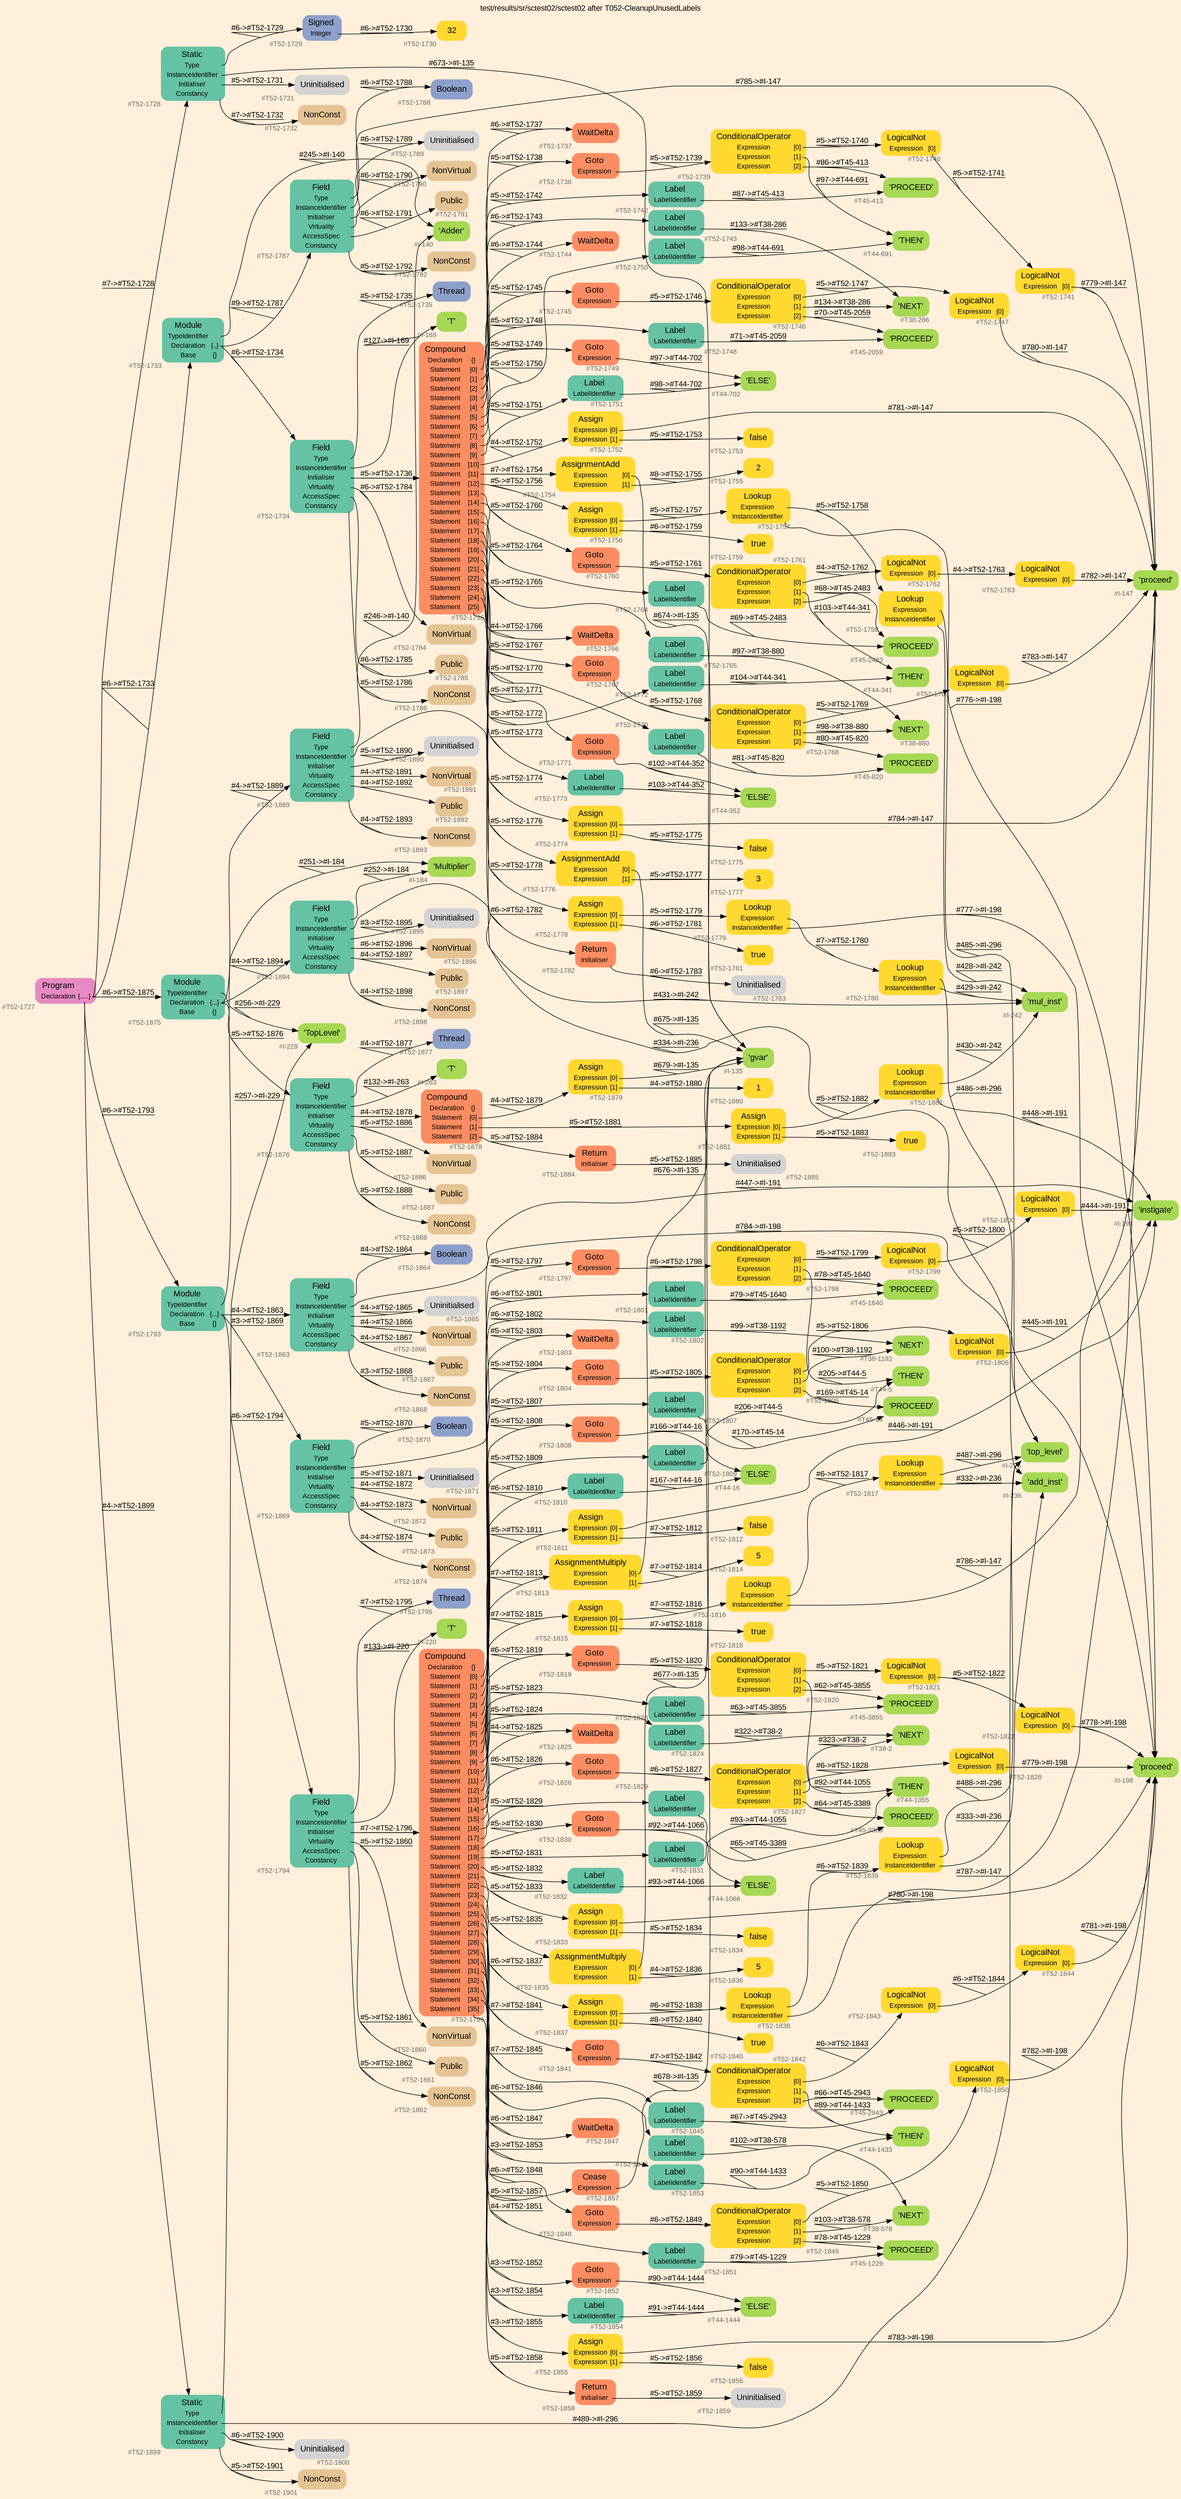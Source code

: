 digraph "test/results/sr/sctest02/sctest02 after T052-CleanupUnusedLabels" {
label = "test/results/sr/sctest02/sctest02 after T052-CleanupUnusedLabels"
labelloc = t
graph [
    rankdir = "LR"
    ranksep = 0.3
    bgcolor = antiquewhite1
    color = black
    fontcolor = black
    fontname = "Arial"
];
node [
    fontname = "Arial"
];
edge [
    fontname = "Arial"
];

// -------------------- node figure --------------------
// -------- block #T52-1727 ----------
"#T52-1727" [
    fillcolor = "/set28/4"
    xlabel = "#T52-1727"
    fontsize = "12"
    fontcolor = grey40
    shape = "plaintext"
    label = <<TABLE BORDER="0" CELLBORDER="0" CELLSPACING="0">
     <TR><TD><FONT COLOR="black" POINT-SIZE="15">Program</FONT></TD></TR>
     <TR><TD><FONT COLOR="black" POINT-SIZE="12">Declaration</FONT></TD><TD PORT="port0"><FONT COLOR="black" POINT-SIZE="12">{.....}</FONT></TD></TR>
    </TABLE>>
    style = "rounded,filled"
];

// -------- block #T52-1728 ----------
"#T52-1728" [
    fillcolor = "/set28/1"
    xlabel = "#T52-1728"
    fontsize = "12"
    fontcolor = grey40
    shape = "plaintext"
    label = <<TABLE BORDER="0" CELLBORDER="0" CELLSPACING="0">
     <TR><TD><FONT COLOR="black" POINT-SIZE="15">Static</FONT></TD></TR>
     <TR><TD><FONT COLOR="black" POINT-SIZE="12">Type</FONT></TD><TD PORT="port0"></TD></TR>
     <TR><TD><FONT COLOR="black" POINT-SIZE="12">InstanceIdentifier</FONT></TD><TD PORT="port1"></TD></TR>
     <TR><TD><FONT COLOR="black" POINT-SIZE="12">Initialiser</FONT></TD><TD PORT="port2"></TD></TR>
     <TR><TD><FONT COLOR="black" POINT-SIZE="12">Constancy</FONT></TD><TD PORT="port3"></TD></TR>
    </TABLE>>
    style = "rounded,filled"
];

// -------- block #T52-1729 ----------
"#T52-1729" [
    fillcolor = "/set28/3"
    xlabel = "#T52-1729"
    fontsize = "12"
    fontcolor = grey40
    shape = "plaintext"
    label = <<TABLE BORDER="0" CELLBORDER="0" CELLSPACING="0">
     <TR><TD><FONT COLOR="black" POINT-SIZE="15">Signed</FONT></TD></TR>
     <TR><TD><FONT COLOR="black" POINT-SIZE="12">Integer</FONT></TD><TD PORT="port0"></TD></TR>
    </TABLE>>
    style = "rounded,filled"
];

// -------- block #T52-1730 ----------
"#T52-1730" [
    fillcolor = "/set28/6"
    xlabel = "#T52-1730"
    fontsize = "12"
    fontcolor = grey40
    shape = "plaintext"
    label = <<TABLE BORDER="0" CELLBORDER="0" CELLSPACING="0">
     <TR><TD><FONT COLOR="black" POINT-SIZE="15">32</FONT></TD></TR>
    </TABLE>>
    style = "rounded,filled"
];

// -------- block #I-135 ----------
"#I-135" [
    fillcolor = "/set28/5"
    xlabel = "#I-135"
    fontsize = "12"
    fontcolor = grey40
    shape = "plaintext"
    label = <<TABLE BORDER="0" CELLBORDER="0" CELLSPACING="0">
     <TR><TD><FONT COLOR="black" POINT-SIZE="15">'gvar'</FONT></TD></TR>
    </TABLE>>
    style = "rounded,filled"
];

// -------- block #T52-1731 ----------
"#T52-1731" [
    xlabel = "#T52-1731"
    fontsize = "12"
    fontcolor = grey40
    shape = "plaintext"
    label = <<TABLE BORDER="0" CELLBORDER="0" CELLSPACING="0">
     <TR><TD><FONT COLOR="black" POINT-SIZE="15">Uninitialised</FONT></TD></TR>
    </TABLE>>
    style = "rounded,filled"
];

// -------- block #T52-1732 ----------
"#T52-1732" [
    fillcolor = "/set28/7"
    xlabel = "#T52-1732"
    fontsize = "12"
    fontcolor = grey40
    shape = "plaintext"
    label = <<TABLE BORDER="0" CELLBORDER="0" CELLSPACING="0">
     <TR><TD><FONT COLOR="black" POINT-SIZE="15">NonConst</FONT></TD></TR>
    </TABLE>>
    style = "rounded,filled"
];

// -------- block #T52-1733 ----------
"#T52-1733" [
    fillcolor = "/set28/1"
    xlabel = "#T52-1733"
    fontsize = "12"
    fontcolor = grey40
    shape = "plaintext"
    label = <<TABLE BORDER="0" CELLBORDER="0" CELLSPACING="0">
     <TR><TD><FONT COLOR="black" POINT-SIZE="15">Module</FONT></TD></TR>
     <TR><TD><FONT COLOR="black" POINT-SIZE="12">TypeIdentifier</FONT></TD><TD PORT="port0"></TD></TR>
     <TR><TD><FONT COLOR="black" POINT-SIZE="12">Declaration</FONT></TD><TD PORT="port1"><FONT COLOR="black" POINT-SIZE="12">{..}</FONT></TD></TR>
     <TR><TD><FONT COLOR="black" POINT-SIZE="12">Base</FONT></TD><TD PORT="port2"><FONT COLOR="black" POINT-SIZE="12">{}</FONT></TD></TR>
    </TABLE>>
    style = "rounded,filled"
];

// -------- block #I-140 ----------
"#I-140" [
    fillcolor = "/set28/5"
    xlabel = "#I-140"
    fontsize = "12"
    fontcolor = grey40
    shape = "plaintext"
    label = <<TABLE BORDER="0" CELLBORDER="0" CELLSPACING="0">
     <TR><TD><FONT COLOR="black" POINT-SIZE="15">'Adder'</FONT></TD></TR>
    </TABLE>>
    style = "rounded,filled"
];

// -------- block #T52-1734 ----------
"#T52-1734" [
    fillcolor = "/set28/1"
    xlabel = "#T52-1734"
    fontsize = "12"
    fontcolor = grey40
    shape = "plaintext"
    label = <<TABLE BORDER="0" CELLBORDER="0" CELLSPACING="0">
     <TR><TD><FONT COLOR="black" POINT-SIZE="15">Field</FONT></TD></TR>
     <TR><TD><FONT COLOR="black" POINT-SIZE="12">Type</FONT></TD><TD PORT="port0"></TD></TR>
     <TR><TD><FONT COLOR="black" POINT-SIZE="12">InstanceIdentifier</FONT></TD><TD PORT="port1"></TD></TR>
     <TR><TD><FONT COLOR="black" POINT-SIZE="12">Initialiser</FONT></TD><TD PORT="port2"></TD></TR>
     <TR><TD><FONT COLOR="black" POINT-SIZE="12">Virtuality</FONT></TD><TD PORT="port3"></TD></TR>
     <TR><TD><FONT COLOR="black" POINT-SIZE="12">AccessSpec</FONT></TD><TD PORT="port4"></TD></TR>
     <TR><TD><FONT COLOR="black" POINT-SIZE="12">Constancy</FONT></TD><TD PORT="port5"></TD></TR>
    </TABLE>>
    style = "rounded,filled"
];

// -------- block #T52-1735 ----------
"#T52-1735" [
    fillcolor = "/set28/3"
    xlabel = "#T52-1735"
    fontsize = "12"
    fontcolor = grey40
    shape = "plaintext"
    label = <<TABLE BORDER="0" CELLBORDER="0" CELLSPACING="0">
     <TR><TD><FONT COLOR="black" POINT-SIZE="15">Thread</FONT></TD></TR>
    </TABLE>>
    style = "rounded,filled"
];

// -------- block #I-169 ----------
"#I-169" [
    fillcolor = "/set28/5"
    xlabel = "#I-169"
    fontsize = "12"
    fontcolor = grey40
    shape = "plaintext"
    label = <<TABLE BORDER="0" CELLBORDER="0" CELLSPACING="0">
     <TR><TD><FONT COLOR="black" POINT-SIZE="15">'T'</FONT></TD></TR>
    </TABLE>>
    style = "rounded,filled"
];

// -------- block #T52-1736 ----------
"#T52-1736" [
    fillcolor = "/set28/2"
    xlabel = "#T52-1736"
    fontsize = "12"
    fontcolor = grey40
    shape = "plaintext"
    label = <<TABLE BORDER="0" CELLBORDER="0" CELLSPACING="0">
     <TR><TD><FONT COLOR="black" POINT-SIZE="15">Compound</FONT></TD></TR>
     <TR><TD><FONT COLOR="black" POINT-SIZE="12">Declaration</FONT></TD><TD PORT="port0"><FONT COLOR="black" POINT-SIZE="12">{}</FONT></TD></TR>
     <TR><TD><FONT COLOR="black" POINT-SIZE="12">Statement</FONT></TD><TD PORT="port1"><FONT COLOR="black" POINT-SIZE="12">[0]</FONT></TD></TR>
     <TR><TD><FONT COLOR="black" POINT-SIZE="12">Statement</FONT></TD><TD PORT="port2"><FONT COLOR="black" POINT-SIZE="12">[1]</FONT></TD></TR>
     <TR><TD><FONT COLOR="black" POINT-SIZE="12">Statement</FONT></TD><TD PORT="port3"><FONT COLOR="black" POINT-SIZE="12">[2]</FONT></TD></TR>
     <TR><TD><FONT COLOR="black" POINT-SIZE="12">Statement</FONT></TD><TD PORT="port4"><FONT COLOR="black" POINT-SIZE="12">[3]</FONT></TD></TR>
     <TR><TD><FONT COLOR="black" POINT-SIZE="12">Statement</FONT></TD><TD PORT="port5"><FONT COLOR="black" POINT-SIZE="12">[4]</FONT></TD></TR>
     <TR><TD><FONT COLOR="black" POINT-SIZE="12">Statement</FONT></TD><TD PORT="port6"><FONT COLOR="black" POINT-SIZE="12">[5]</FONT></TD></TR>
     <TR><TD><FONT COLOR="black" POINT-SIZE="12">Statement</FONT></TD><TD PORT="port7"><FONT COLOR="black" POINT-SIZE="12">[6]</FONT></TD></TR>
     <TR><TD><FONT COLOR="black" POINT-SIZE="12">Statement</FONT></TD><TD PORT="port8"><FONT COLOR="black" POINT-SIZE="12">[7]</FONT></TD></TR>
     <TR><TD><FONT COLOR="black" POINT-SIZE="12">Statement</FONT></TD><TD PORT="port9"><FONT COLOR="black" POINT-SIZE="12">[8]</FONT></TD></TR>
     <TR><TD><FONT COLOR="black" POINT-SIZE="12">Statement</FONT></TD><TD PORT="port10"><FONT COLOR="black" POINT-SIZE="12">[9]</FONT></TD></TR>
     <TR><TD><FONT COLOR="black" POINT-SIZE="12">Statement</FONT></TD><TD PORT="port11"><FONT COLOR="black" POINT-SIZE="12">[10]</FONT></TD></TR>
     <TR><TD><FONT COLOR="black" POINT-SIZE="12">Statement</FONT></TD><TD PORT="port12"><FONT COLOR="black" POINT-SIZE="12">[11]</FONT></TD></TR>
     <TR><TD><FONT COLOR="black" POINT-SIZE="12">Statement</FONT></TD><TD PORT="port13"><FONT COLOR="black" POINT-SIZE="12">[12]</FONT></TD></TR>
     <TR><TD><FONT COLOR="black" POINT-SIZE="12">Statement</FONT></TD><TD PORT="port14"><FONT COLOR="black" POINT-SIZE="12">[13]</FONT></TD></TR>
     <TR><TD><FONT COLOR="black" POINT-SIZE="12">Statement</FONT></TD><TD PORT="port15"><FONT COLOR="black" POINT-SIZE="12">[14]</FONT></TD></TR>
     <TR><TD><FONT COLOR="black" POINT-SIZE="12">Statement</FONT></TD><TD PORT="port16"><FONT COLOR="black" POINT-SIZE="12">[15]</FONT></TD></TR>
     <TR><TD><FONT COLOR="black" POINT-SIZE="12">Statement</FONT></TD><TD PORT="port17"><FONT COLOR="black" POINT-SIZE="12">[16]</FONT></TD></TR>
     <TR><TD><FONT COLOR="black" POINT-SIZE="12">Statement</FONT></TD><TD PORT="port18"><FONT COLOR="black" POINT-SIZE="12">[17]</FONT></TD></TR>
     <TR><TD><FONT COLOR="black" POINT-SIZE="12">Statement</FONT></TD><TD PORT="port19"><FONT COLOR="black" POINT-SIZE="12">[18]</FONT></TD></TR>
     <TR><TD><FONT COLOR="black" POINT-SIZE="12">Statement</FONT></TD><TD PORT="port20"><FONT COLOR="black" POINT-SIZE="12">[19]</FONT></TD></TR>
     <TR><TD><FONT COLOR="black" POINT-SIZE="12">Statement</FONT></TD><TD PORT="port21"><FONT COLOR="black" POINT-SIZE="12">[20]</FONT></TD></TR>
     <TR><TD><FONT COLOR="black" POINT-SIZE="12">Statement</FONT></TD><TD PORT="port22"><FONT COLOR="black" POINT-SIZE="12">[21]</FONT></TD></TR>
     <TR><TD><FONT COLOR="black" POINT-SIZE="12">Statement</FONT></TD><TD PORT="port23"><FONT COLOR="black" POINT-SIZE="12">[22]</FONT></TD></TR>
     <TR><TD><FONT COLOR="black" POINT-SIZE="12">Statement</FONT></TD><TD PORT="port24"><FONT COLOR="black" POINT-SIZE="12">[23]</FONT></TD></TR>
     <TR><TD><FONT COLOR="black" POINT-SIZE="12">Statement</FONT></TD><TD PORT="port25"><FONT COLOR="black" POINT-SIZE="12">[24]</FONT></TD></TR>
     <TR><TD><FONT COLOR="black" POINT-SIZE="12">Statement</FONT></TD><TD PORT="port26"><FONT COLOR="black" POINT-SIZE="12">[25]</FONT></TD></TR>
    </TABLE>>
    style = "rounded,filled"
];

// -------- block #T52-1737 ----------
"#T52-1737" [
    fillcolor = "/set28/2"
    xlabel = "#T52-1737"
    fontsize = "12"
    fontcolor = grey40
    shape = "plaintext"
    label = <<TABLE BORDER="0" CELLBORDER="0" CELLSPACING="0">
     <TR><TD><FONT COLOR="black" POINT-SIZE="15">WaitDelta</FONT></TD></TR>
    </TABLE>>
    style = "rounded,filled"
];

// -------- block #T52-1738 ----------
"#T52-1738" [
    fillcolor = "/set28/2"
    xlabel = "#T52-1738"
    fontsize = "12"
    fontcolor = grey40
    shape = "plaintext"
    label = <<TABLE BORDER="0" CELLBORDER="0" CELLSPACING="0">
     <TR><TD><FONT COLOR="black" POINT-SIZE="15">Goto</FONT></TD></TR>
     <TR><TD><FONT COLOR="black" POINT-SIZE="12">Expression</FONT></TD><TD PORT="port0"></TD></TR>
    </TABLE>>
    style = "rounded,filled"
];

// -------- block #T52-1739 ----------
"#T52-1739" [
    fillcolor = "/set28/6"
    xlabel = "#T52-1739"
    fontsize = "12"
    fontcolor = grey40
    shape = "plaintext"
    label = <<TABLE BORDER="0" CELLBORDER="0" CELLSPACING="0">
     <TR><TD><FONT COLOR="black" POINT-SIZE="15">ConditionalOperator</FONT></TD></TR>
     <TR><TD><FONT COLOR="black" POINT-SIZE="12">Expression</FONT></TD><TD PORT="port0"><FONT COLOR="black" POINT-SIZE="12">[0]</FONT></TD></TR>
     <TR><TD><FONT COLOR="black" POINT-SIZE="12">Expression</FONT></TD><TD PORT="port1"><FONT COLOR="black" POINT-SIZE="12">[1]</FONT></TD></TR>
     <TR><TD><FONT COLOR="black" POINT-SIZE="12">Expression</FONT></TD><TD PORT="port2"><FONT COLOR="black" POINT-SIZE="12">[2]</FONT></TD></TR>
    </TABLE>>
    style = "rounded,filled"
];

// -------- block #T52-1740 ----------
"#T52-1740" [
    fillcolor = "/set28/6"
    xlabel = "#T52-1740"
    fontsize = "12"
    fontcolor = grey40
    shape = "plaintext"
    label = <<TABLE BORDER="0" CELLBORDER="0" CELLSPACING="0">
     <TR><TD><FONT COLOR="black" POINT-SIZE="15">LogicalNot</FONT></TD></TR>
     <TR><TD><FONT COLOR="black" POINT-SIZE="12">Expression</FONT></TD><TD PORT="port0"><FONT COLOR="black" POINT-SIZE="12">[0]</FONT></TD></TR>
    </TABLE>>
    style = "rounded,filled"
];

// -------- block #T52-1741 ----------
"#T52-1741" [
    fillcolor = "/set28/6"
    xlabel = "#T52-1741"
    fontsize = "12"
    fontcolor = grey40
    shape = "plaintext"
    label = <<TABLE BORDER="0" CELLBORDER="0" CELLSPACING="0">
     <TR><TD><FONT COLOR="black" POINT-SIZE="15">LogicalNot</FONT></TD></TR>
     <TR><TD><FONT COLOR="black" POINT-SIZE="12">Expression</FONT></TD><TD PORT="port0"><FONT COLOR="black" POINT-SIZE="12">[0]</FONT></TD></TR>
    </TABLE>>
    style = "rounded,filled"
];

// -------- block #I-147 ----------
"#I-147" [
    fillcolor = "/set28/5"
    xlabel = "#I-147"
    fontsize = "12"
    fontcolor = grey40
    shape = "plaintext"
    label = <<TABLE BORDER="0" CELLBORDER="0" CELLSPACING="0">
     <TR><TD><FONT COLOR="black" POINT-SIZE="15">'proceed'</FONT></TD></TR>
    </TABLE>>
    style = "rounded,filled"
];

// -------- block #T44-691 ----------
"#T44-691" [
    fillcolor = "/set28/5"
    xlabel = "#T44-691"
    fontsize = "12"
    fontcolor = grey40
    shape = "plaintext"
    label = <<TABLE BORDER="0" CELLBORDER="0" CELLSPACING="0">
     <TR><TD><FONT COLOR="black" POINT-SIZE="15">'THEN'</FONT></TD></TR>
    </TABLE>>
    style = "rounded,filled"
];

// -------- block #T45-413 ----------
"#T45-413" [
    fillcolor = "/set28/5"
    xlabel = "#T45-413"
    fontsize = "12"
    fontcolor = grey40
    shape = "plaintext"
    label = <<TABLE BORDER="0" CELLBORDER="0" CELLSPACING="0">
     <TR><TD><FONT COLOR="black" POINT-SIZE="15">'PROCEED'</FONT></TD></TR>
    </TABLE>>
    style = "rounded,filled"
];

// -------- block #T52-1742 ----------
"#T52-1742" [
    fillcolor = "/set28/1"
    xlabel = "#T52-1742"
    fontsize = "12"
    fontcolor = grey40
    shape = "plaintext"
    label = <<TABLE BORDER="0" CELLBORDER="0" CELLSPACING="0">
     <TR><TD><FONT COLOR="black" POINT-SIZE="15">Label</FONT></TD></TR>
     <TR><TD><FONT COLOR="black" POINT-SIZE="12">LabelIdentifier</FONT></TD><TD PORT="port0"></TD></TR>
    </TABLE>>
    style = "rounded,filled"
];

// -------- block #T52-1743 ----------
"#T52-1743" [
    fillcolor = "/set28/1"
    xlabel = "#T52-1743"
    fontsize = "12"
    fontcolor = grey40
    shape = "plaintext"
    label = <<TABLE BORDER="0" CELLBORDER="0" CELLSPACING="0">
     <TR><TD><FONT COLOR="black" POINT-SIZE="15">Label</FONT></TD></TR>
     <TR><TD><FONT COLOR="black" POINT-SIZE="12">LabelIdentifier</FONT></TD><TD PORT="port0"></TD></TR>
    </TABLE>>
    style = "rounded,filled"
];

// -------- block #T38-286 ----------
"#T38-286" [
    fillcolor = "/set28/5"
    xlabel = "#T38-286"
    fontsize = "12"
    fontcolor = grey40
    shape = "plaintext"
    label = <<TABLE BORDER="0" CELLBORDER="0" CELLSPACING="0">
     <TR><TD><FONT COLOR="black" POINT-SIZE="15">'NEXT'</FONT></TD></TR>
    </TABLE>>
    style = "rounded,filled"
];

// -------- block #T52-1744 ----------
"#T52-1744" [
    fillcolor = "/set28/2"
    xlabel = "#T52-1744"
    fontsize = "12"
    fontcolor = grey40
    shape = "plaintext"
    label = <<TABLE BORDER="0" CELLBORDER="0" CELLSPACING="0">
     <TR><TD><FONT COLOR="black" POINT-SIZE="15">WaitDelta</FONT></TD></TR>
    </TABLE>>
    style = "rounded,filled"
];

// -------- block #T52-1745 ----------
"#T52-1745" [
    fillcolor = "/set28/2"
    xlabel = "#T52-1745"
    fontsize = "12"
    fontcolor = grey40
    shape = "plaintext"
    label = <<TABLE BORDER="0" CELLBORDER="0" CELLSPACING="0">
     <TR><TD><FONT COLOR="black" POINT-SIZE="15">Goto</FONT></TD></TR>
     <TR><TD><FONT COLOR="black" POINT-SIZE="12">Expression</FONT></TD><TD PORT="port0"></TD></TR>
    </TABLE>>
    style = "rounded,filled"
];

// -------- block #T52-1746 ----------
"#T52-1746" [
    fillcolor = "/set28/6"
    xlabel = "#T52-1746"
    fontsize = "12"
    fontcolor = grey40
    shape = "plaintext"
    label = <<TABLE BORDER="0" CELLBORDER="0" CELLSPACING="0">
     <TR><TD><FONT COLOR="black" POINT-SIZE="15">ConditionalOperator</FONT></TD></TR>
     <TR><TD><FONT COLOR="black" POINT-SIZE="12">Expression</FONT></TD><TD PORT="port0"><FONT COLOR="black" POINT-SIZE="12">[0]</FONT></TD></TR>
     <TR><TD><FONT COLOR="black" POINT-SIZE="12">Expression</FONT></TD><TD PORT="port1"><FONT COLOR="black" POINT-SIZE="12">[1]</FONT></TD></TR>
     <TR><TD><FONT COLOR="black" POINT-SIZE="12">Expression</FONT></TD><TD PORT="port2"><FONT COLOR="black" POINT-SIZE="12">[2]</FONT></TD></TR>
    </TABLE>>
    style = "rounded,filled"
];

// -------- block #T52-1747 ----------
"#T52-1747" [
    fillcolor = "/set28/6"
    xlabel = "#T52-1747"
    fontsize = "12"
    fontcolor = grey40
    shape = "plaintext"
    label = <<TABLE BORDER="0" CELLBORDER="0" CELLSPACING="0">
     <TR><TD><FONT COLOR="black" POINT-SIZE="15">LogicalNot</FONT></TD></TR>
     <TR><TD><FONT COLOR="black" POINT-SIZE="12">Expression</FONT></TD><TD PORT="port0"><FONT COLOR="black" POINT-SIZE="12">[0]</FONT></TD></TR>
    </TABLE>>
    style = "rounded,filled"
];

// -------- block #T45-2059 ----------
"#T45-2059" [
    fillcolor = "/set28/5"
    xlabel = "#T45-2059"
    fontsize = "12"
    fontcolor = grey40
    shape = "plaintext"
    label = <<TABLE BORDER="0" CELLBORDER="0" CELLSPACING="0">
     <TR><TD><FONT COLOR="black" POINT-SIZE="15">'PROCEED'</FONT></TD></TR>
    </TABLE>>
    style = "rounded,filled"
];

// -------- block #T52-1748 ----------
"#T52-1748" [
    fillcolor = "/set28/1"
    xlabel = "#T52-1748"
    fontsize = "12"
    fontcolor = grey40
    shape = "plaintext"
    label = <<TABLE BORDER="0" CELLBORDER="0" CELLSPACING="0">
     <TR><TD><FONT COLOR="black" POINT-SIZE="15">Label</FONT></TD></TR>
     <TR><TD><FONT COLOR="black" POINT-SIZE="12">LabelIdentifier</FONT></TD><TD PORT="port0"></TD></TR>
    </TABLE>>
    style = "rounded,filled"
];

// -------- block #T52-1749 ----------
"#T52-1749" [
    fillcolor = "/set28/2"
    xlabel = "#T52-1749"
    fontsize = "12"
    fontcolor = grey40
    shape = "plaintext"
    label = <<TABLE BORDER="0" CELLBORDER="0" CELLSPACING="0">
     <TR><TD><FONT COLOR="black" POINT-SIZE="15">Goto</FONT></TD></TR>
     <TR><TD><FONT COLOR="black" POINT-SIZE="12">Expression</FONT></TD><TD PORT="port0"></TD></TR>
    </TABLE>>
    style = "rounded,filled"
];

// -------- block #T44-702 ----------
"#T44-702" [
    fillcolor = "/set28/5"
    xlabel = "#T44-702"
    fontsize = "12"
    fontcolor = grey40
    shape = "plaintext"
    label = <<TABLE BORDER="0" CELLBORDER="0" CELLSPACING="0">
     <TR><TD><FONT COLOR="black" POINT-SIZE="15">'ELSE'</FONT></TD></TR>
    </TABLE>>
    style = "rounded,filled"
];

// -------- block #T52-1750 ----------
"#T52-1750" [
    fillcolor = "/set28/1"
    xlabel = "#T52-1750"
    fontsize = "12"
    fontcolor = grey40
    shape = "plaintext"
    label = <<TABLE BORDER="0" CELLBORDER="0" CELLSPACING="0">
     <TR><TD><FONT COLOR="black" POINT-SIZE="15">Label</FONT></TD></TR>
     <TR><TD><FONT COLOR="black" POINT-SIZE="12">LabelIdentifier</FONT></TD><TD PORT="port0"></TD></TR>
    </TABLE>>
    style = "rounded,filled"
];

// -------- block #T52-1751 ----------
"#T52-1751" [
    fillcolor = "/set28/1"
    xlabel = "#T52-1751"
    fontsize = "12"
    fontcolor = grey40
    shape = "plaintext"
    label = <<TABLE BORDER="0" CELLBORDER="0" CELLSPACING="0">
     <TR><TD><FONT COLOR="black" POINT-SIZE="15">Label</FONT></TD></TR>
     <TR><TD><FONT COLOR="black" POINT-SIZE="12">LabelIdentifier</FONT></TD><TD PORT="port0"></TD></TR>
    </TABLE>>
    style = "rounded,filled"
];

// -------- block #T52-1752 ----------
"#T52-1752" [
    fillcolor = "/set28/6"
    xlabel = "#T52-1752"
    fontsize = "12"
    fontcolor = grey40
    shape = "plaintext"
    label = <<TABLE BORDER="0" CELLBORDER="0" CELLSPACING="0">
     <TR><TD><FONT COLOR="black" POINT-SIZE="15">Assign</FONT></TD></TR>
     <TR><TD><FONT COLOR="black" POINT-SIZE="12">Expression</FONT></TD><TD PORT="port0"><FONT COLOR="black" POINT-SIZE="12">[0]</FONT></TD></TR>
     <TR><TD><FONT COLOR="black" POINT-SIZE="12">Expression</FONT></TD><TD PORT="port1"><FONT COLOR="black" POINT-SIZE="12">[1]</FONT></TD></TR>
    </TABLE>>
    style = "rounded,filled"
];

// -------- block #T52-1753 ----------
"#T52-1753" [
    fillcolor = "/set28/6"
    xlabel = "#T52-1753"
    fontsize = "12"
    fontcolor = grey40
    shape = "plaintext"
    label = <<TABLE BORDER="0" CELLBORDER="0" CELLSPACING="0">
     <TR><TD><FONT COLOR="black" POINT-SIZE="15">false</FONT></TD></TR>
    </TABLE>>
    style = "rounded,filled"
];

// -------- block #T52-1754 ----------
"#T52-1754" [
    fillcolor = "/set28/6"
    xlabel = "#T52-1754"
    fontsize = "12"
    fontcolor = grey40
    shape = "plaintext"
    label = <<TABLE BORDER="0" CELLBORDER="0" CELLSPACING="0">
     <TR><TD><FONT COLOR="black" POINT-SIZE="15">AssignmentAdd</FONT></TD></TR>
     <TR><TD><FONT COLOR="black" POINT-SIZE="12">Expression</FONT></TD><TD PORT="port0"><FONT COLOR="black" POINT-SIZE="12">[0]</FONT></TD></TR>
     <TR><TD><FONT COLOR="black" POINT-SIZE="12">Expression</FONT></TD><TD PORT="port1"><FONT COLOR="black" POINT-SIZE="12">[1]</FONT></TD></TR>
    </TABLE>>
    style = "rounded,filled"
];

// -------- block #T52-1755 ----------
"#T52-1755" [
    fillcolor = "/set28/6"
    xlabel = "#T52-1755"
    fontsize = "12"
    fontcolor = grey40
    shape = "plaintext"
    label = <<TABLE BORDER="0" CELLBORDER="0" CELLSPACING="0">
     <TR><TD><FONT COLOR="black" POINT-SIZE="15">2</FONT></TD></TR>
    </TABLE>>
    style = "rounded,filled"
];

// -------- block #T52-1756 ----------
"#T52-1756" [
    fillcolor = "/set28/6"
    xlabel = "#T52-1756"
    fontsize = "12"
    fontcolor = grey40
    shape = "plaintext"
    label = <<TABLE BORDER="0" CELLBORDER="0" CELLSPACING="0">
     <TR><TD><FONT COLOR="black" POINT-SIZE="15">Assign</FONT></TD></TR>
     <TR><TD><FONT COLOR="black" POINT-SIZE="12">Expression</FONT></TD><TD PORT="port0"><FONT COLOR="black" POINT-SIZE="12">[0]</FONT></TD></TR>
     <TR><TD><FONT COLOR="black" POINT-SIZE="12">Expression</FONT></TD><TD PORT="port1"><FONT COLOR="black" POINT-SIZE="12">[1]</FONT></TD></TR>
    </TABLE>>
    style = "rounded,filled"
];

// -------- block #T52-1757 ----------
"#T52-1757" [
    fillcolor = "/set28/6"
    xlabel = "#T52-1757"
    fontsize = "12"
    fontcolor = grey40
    shape = "plaintext"
    label = <<TABLE BORDER="0" CELLBORDER="0" CELLSPACING="0">
     <TR><TD><FONT COLOR="black" POINT-SIZE="15">Lookup</FONT></TD></TR>
     <TR><TD><FONT COLOR="black" POINT-SIZE="12">Expression</FONT></TD><TD PORT="port0"></TD></TR>
     <TR><TD><FONT COLOR="black" POINT-SIZE="12">InstanceIdentifier</FONT></TD><TD PORT="port1"></TD></TR>
    </TABLE>>
    style = "rounded,filled"
];

// -------- block #T52-1758 ----------
"#T52-1758" [
    fillcolor = "/set28/6"
    xlabel = "#T52-1758"
    fontsize = "12"
    fontcolor = grey40
    shape = "plaintext"
    label = <<TABLE BORDER="0" CELLBORDER="0" CELLSPACING="0">
     <TR><TD><FONT COLOR="black" POINT-SIZE="15">Lookup</FONT></TD></TR>
     <TR><TD><FONT COLOR="black" POINT-SIZE="12">Expression</FONT></TD><TD PORT="port0"></TD></TR>
     <TR><TD><FONT COLOR="black" POINT-SIZE="12">InstanceIdentifier</FONT></TD><TD PORT="port1"></TD></TR>
    </TABLE>>
    style = "rounded,filled"
];

// -------- block #I-296 ----------
"#I-296" [
    fillcolor = "/set28/5"
    xlabel = "#I-296"
    fontsize = "12"
    fontcolor = grey40
    shape = "plaintext"
    label = <<TABLE BORDER="0" CELLBORDER="0" CELLSPACING="0">
     <TR><TD><FONT COLOR="black" POINT-SIZE="15">'top_level'</FONT></TD></TR>
    </TABLE>>
    style = "rounded,filled"
];

// -------- block #I-242 ----------
"#I-242" [
    fillcolor = "/set28/5"
    xlabel = "#I-242"
    fontsize = "12"
    fontcolor = grey40
    shape = "plaintext"
    label = <<TABLE BORDER="0" CELLBORDER="0" CELLSPACING="0">
     <TR><TD><FONT COLOR="black" POINT-SIZE="15">'mul_inst'</FONT></TD></TR>
    </TABLE>>
    style = "rounded,filled"
];

// -------- block #I-198 ----------
"#I-198" [
    fillcolor = "/set28/5"
    xlabel = "#I-198"
    fontsize = "12"
    fontcolor = grey40
    shape = "plaintext"
    label = <<TABLE BORDER="0" CELLBORDER="0" CELLSPACING="0">
     <TR><TD><FONT COLOR="black" POINT-SIZE="15">'proceed'</FONT></TD></TR>
    </TABLE>>
    style = "rounded,filled"
];

// -------- block #T52-1759 ----------
"#T52-1759" [
    fillcolor = "/set28/6"
    xlabel = "#T52-1759"
    fontsize = "12"
    fontcolor = grey40
    shape = "plaintext"
    label = <<TABLE BORDER="0" CELLBORDER="0" CELLSPACING="0">
     <TR><TD><FONT COLOR="black" POINT-SIZE="15">true</FONT></TD></TR>
    </TABLE>>
    style = "rounded,filled"
];

// -------- block #T52-1760 ----------
"#T52-1760" [
    fillcolor = "/set28/2"
    xlabel = "#T52-1760"
    fontsize = "12"
    fontcolor = grey40
    shape = "plaintext"
    label = <<TABLE BORDER="0" CELLBORDER="0" CELLSPACING="0">
     <TR><TD><FONT COLOR="black" POINT-SIZE="15">Goto</FONT></TD></TR>
     <TR><TD><FONT COLOR="black" POINT-SIZE="12">Expression</FONT></TD><TD PORT="port0"></TD></TR>
    </TABLE>>
    style = "rounded,filled"
];

// -------- block #T52-1761 ----------
"#T52-1761" [
    fillcolor = "/set28/6"
    xlabel = "#T52-1761"
    fontsize = "12"
    fontcolor = grey40
    shape = "plaintext"
    label = <<TABLE BORDER="0" CELLBORDER="0" CELLSPACING="0">
     <TR><TD><FONT COLOR="black" POINT-SIZE="15">ConditionalOperator</FONT></TD></TR>
     <TR><TD><FONT COLOR="black" POINT-SIZE="12">Expression</FONT></TD><TD PORT="port0"><FONT COLOR="black" POINT-SIZE="12">[0]</FONT></TD></TR>
     <TR><TD><FONT COLOR="black" POINT-SIZE="12">Expression</FONT></TD><TD PORT="port1"><FONT COLOR="black" POINT-SIZE="12">[1]</FONT></TD></TR>
     <TR><TD><FONT COLOR="black" POINT-SIZE="12">Expression</FONT></TD><TD PORT="port2"><FONT COLOR="black" POINT-SIZE="12">[2]</FONT></TD></TR>
    </TABLE>>
    style = "rounded,filled"
];

// -------- block #T52-1762 ----------
"#T52-1762" [
    fillcolor = "/set28/6"
    xlabel = "#T52-1762"
    fontsize = "12"
    fontcolor = grey40
    shape = "plaintext"
    label = <<TABLE BORDER="0" CELLBORDER="0" CELLSPACING="0">
     <TR><TD><FONT COLOR="black" POINT-SIZE="15">LogicalNot</FONT></TD></TR>
     <TR><TD><FONT COLOR="black" POINT-SIZE="12">Expression</FONT></TD><TD PORT="port0"><FONT COLOR="black" POINT-SIZE="12">[0]</FONT></TD></TR>
    </TABLE>>
    style = "rounded,filled"
];

// -------- block #T52-1763 ----------
"#T52-1763" [
    fillcolor = "/set28/6"
    xlabel = "#T52-1763"
    fontsize = "12"
    fontcolor = grey40
    shape = "plaintext"
    label = <<TABLE BORDER="0" CELLBORDER="0" CELLSPACING="0">
     <TR><TD><FONT COLOR="black" POINT-SIZE="15">LogicalNot</FONT></TD></TR>
     <TR><TD><FONT COLOR="black" POINT-SIZE="12">Expression</FONT></TD><TD PORT="port0"><FONT COLOR="black" POINT-SIZE="12">[0]</FONT></TD></TR>
    </TABLE>>
    style = "rounded,filled"
];

// -------- block #T44-341 ----------
"#T44-341" [
    fillcolor = "/set28/5"
    xlabel = "#T44-341"
    fontsize = "12"
    fontcolor = grey40
    shape = "plaintext"
    label = <<TABLE BORDER="0" CELLBORDER="0" CELLSPACING="0">
     <TR><TD><FONT COLOR="black" POINT-SIZE="15">'THEN'</FONT></TD></TR>
    </TABLE>>
    style = "rounded,filled"
];

// -------- block #T45-2483 ----------
"#T45-2483" [
    fillcolor = "/set28/5"
    xlabel = "#T45-2483"
    fontsize = "12"
    fontcolor = grey40
    shape = "plaintext"
    label = <<TABLE BORDER="0" CELLBORDER="0" CELLSPACING="0">
     <TR><TD><FONT COLOR="black" POINT-SIZE="15">'PROCEED'</FONT></TD></TR>
    </TABLE>>
    style = "rounded,filled"
];

// -------- block #T52-1764 ----------
"#T52-1764" [
    fillcolor = "/set28/1"
    xlabel = "#T52-1764"
    fontsize = "12"
    fontcolor = grey40
    shape = "plaintext"
    label = <<TABLE BORDER="0" CELLBORDER="0" CELLSPACING="0">
     <TR><TD><FONT COLOR="black" POINT-SIZE="15">Label</FONT></TD></TR>
     <TR><TD><FONT COLOR="black" POINT-SIZE="12">LabelIdentifier</FONT></TD><TD PORT="port0"></TD></TR>
    </TABLE>>
    style = "rounded,filled"
];

// -------- block #T52-1765 ----------
"#T52-1765" [
    fillcolor = "/set28/1"
    xlabel = "#T52-1765"
    fontsize = "12"
    fontcolor = grey40
    shape = "plaintext"
    label = <<TABLE BORDER="0" CELLBORDER="0" CELLSPACING="0">
     <TR><TD><FONT COLOR="black" POINT-SIZE="15">Label</FONT></TD></TR>
     <TR><TD><FONT COLOR="black" POINT-SIZE="12">LabelIdentifier</FONT></TD><TD PORT="port0"></TD></TR>
    </TABLE>>
    style = "rounded,filled"
];

// -------- block #T38-880 ----------
"#T38-880" [
    fillcolor = "/set28/5"
    xlabel = "#T38-880"
    fontsize = "12"
    fontcolor = grey40
    shape = "plaintext"
    label = <<TABLE BORDER="0" CELLBORDER="0" CELLSPACING="0">
     <TR><TD><FONT COLOR="black" POINT-SIZE="15">'NEXT'</FONT></TD></TR>
    </TABLE>>
    style = "rounded,filled"
];

// -------- block #T52-1766 ----------
"#T52-1766" [
    fillcolor = "/set28/2"
    xlabel = "#T52-1766"
    fontsize = "12"
    fontcolor = grey40
    shape = "plaintext"
    label = <<TABLE BORDER="0" CELLBORDER="0" CELLSPACING="0">
     <TR><TD><FONT COLOR="black" POINT-SIZE="15">WaitDelta</FONT></TD></TR>
    </TABLE>>
    style = "rounded,filled"
];

// -------- block #T52-1767 ----------
"#T52-1767" [
    fillcolor = "/set28/2"
    xlabel = "#T52-1767"
    fontsize = "12"
    fontcolor = grey40
    shape = "plaintext"
    label = <<TABLE BORDER="0" CELLBORDER="0" CELLSPACING="0">
     <TR><TD><FONT COLOR="black" POINT-SIZE="15">Goto</FONT></TD></TR>
     <TR><TD><FONT COLOR="black" POINT-SIZE="12">Expression</FONT></TD><TD PORT="port0"></TD></TR>
    </TABLE>>
    style = "rounded,filled"
];

// -------- block #T52-1768 ----------
"#T52-1768" [
    fillcolor = "/set28/6"
    xlabel = "#T52-1768"
    fontsize = "12"
    fontcolor = grey40
    shape = "plaintext"
    label = <<TABLE BORDER="0" CELLBORDER="0" CELLSPACING="0">
     <TR><TD><FONT COLOR="black" POINT-SIZE="15">ConditionalOperator</FONT></TD></TR>
     <TR><TD><FONT COLOR="black" POINT-SIZE="12">Expression</FONT></TD><TD PORT="port0"><FONT COLOR="black" POINT-SIZE="12">[0]</FONT></TD></TR>
     <TR><TD><FONT COLOR="black" POINT-SIZE="12">Expression</FONT></TD><TD PORT="port1"><FONT COLOR="black" POINT-SIZE="12">[1]</FONT></TD></TR>
     <TR><TD><FONT COLOR="black" POINT-SIZE="12">Expression</FONT></TD><TD PORT="port2"><FONT COLOR="black" POINT-SIZE="12">[2]</FONT></TD></TR>
    </TABLE>>
    style = "rounded,filled"
];

// -------- block #T52-1769 ----------
"#T52-1769" [
    fillcolor = "/set28/6"
    xlabel = "#T52-1769"
    fontsize = "12"
    fontcolor = grey40
    shape = "plaintext"
    label = <<TABLE BORDER="0" CELLBORDER="0" CELLSPACING="0">
     <TR><TD><FONT COLOR="black" POINT-SIZE="15">LogicalNot</FONT></TD></TR>
     <TR><TD><FONT COLOR="black" POINT-SIZE="12">Expression</FONT></TD><TD PORT="port0"><FONT COLOR="black" POINT-SIZE="12">[0]</FONT></TD></TR>
    </TABLE>>
    style = "rounded,filled"
];

// -------- block #T45-820 ----------
"#T45-820" [
    fillcolor = "/set28/5"
    xlabel = "#T45-820"
    fontsize = "12"
    fontcolor = grey40
    shape = "plaintext"
    label = <<TABLE BORDER="0" CELLBORDER="0" CELLSPACING="0">
     <TR><TD><FONT COLOR="black" POINT-SIZE="15">'PROCEED'</FONT></TD></TR>
    </TABLE>>
    style = "rounded,filled"
];

// -------- block #T52-1770 ----------
"#T52-1770" [
    fillcolor = "/set28/1"
    xlabel = "#T52-1770"
    fontsize = "12"
    fontcolor = grey40
    shape = "plaintext"
    label = <<TABLE BORDER="0" CELLBORDER="0" CELLSPACING="0">
     <TR><TD><FONT COLOR="black" POINT-SIZE="15">Label</FONT></TD></TR>
     <TR><TD><FONT COLOR="black" POINT-SIZE="12">LabelIdentifier</FONT></TD><TD PORT="port0"></TD></TR>
    </TABLE>>
    style = "rounded,filled"
];

// -------- block #T52-1771 ----------
"#T52-1771" [
    fillcolor = "/set28/2"
    xlabel = "#T52-1771"
    fontsize = "12"
    fontcolor = grey40
    shape = "plaintext"
    label = <<TABLE BORDER="0" CELLBORDER="0" CELLSPACING="0">
     <TR><TD><FONT COLOR="black" POINT-SIZE="15">Goto</FONT></TD></TR>
     <TR><TD><FONT COLOR="black" POINT-SIZE="12">Expression</FONT></TD><TD PORT="port0"></TD></TR>
    </TABLE>>
    style = "rounded,filled"
];

// -------- block #T44-352 ----------
"#T44-352" [
    fillcolor = "/set28/5"
    xlabel = "#T44-352"
    fontsize = "12"
    fontcolor = grey40
    shape = "plaintext"
    label = <<TABLE BORDER="0" CELLBORDER="0" CELLSPACING="0">
     <TR><TD><FONT COLOR="black" POINT-SIZE="15">'ELSE'</FONT></TD></TR>
    </TABLE>>
    style = "rounded,filled"
];

// -------- block #T52-1772 ----------
"#T52-1772" [
    fillcolor = "/set28/1"
    xlabel = "#T52-1772"
    fontsize = "12"
    fontcolor = grey40
    shape = "plaintext"
    label = <<TABLE BORDER="0" CELLBORDER="0" CELLSPACING="0">
     <TR><TD><FONT COLOR="black" POINT-SIZE="15">Label</FONT></TD></TR>
     <TR><TD><FONT COLOR="black" POINT-SIZE="12">LabelIdentifier</FONT></TD><TD PORT="port0"></TD></TR>
    </TABLE>>
    style = "rounded,filled"
];

// -------- block #T52-1773 ----------
"#T52-1773" [
    fillcolor = "/set28/1"
    xlabel = "#T52-1773"
    fontsize = "12"
    fontcolor = grey40
    shape = "plaintext"
    label = <<TABLE BORDER="0" CELLBORDER="0" CELLSPACING="0">
     <TR><TD><FONT COLOR="black" POINT-SIZE="15">Label</FONT></TD></TR>
     <TR><TD><FONT COLOR="black" POINT-SIZE="12">LabelIdentifier</FONT></TD><TD PORT="port0"></TD></TR>
    </TABLE>>
    style = "rounded,filled"
];

// -------- block #T52-1774 ----------
"#T52-1774" [
    fillcolor = "/set28/6"
    xlabel = "#T52-1774"
    fontsize = "12"
    fontcolor = grey40
    shape = "plaintext"
    label = <<TABLE BORDER="0" CELLBORDER="0" CELLSPACING="0">
     <TR><TD><FONT COLOR="black" POINT-SIZE="15">Assign</FONT></TD></TR>
     <TR><TD><FONT COLOR="black" POINT-SIZE="12">Expression</FONT></TD><TD PORT="port0"><FONT COLOR="black" POINT-SIZE="12">[0]</FONT></TD></TR>
     <TR><TD><FONT COLOR="black" POINT-SIZE="12">Expression</FONT></TD><TD PORT="port1"><FONT COLOR="black" POINT-SIZE="12">[1]</FONT></TD></TR>
    </TABLE>>
    style = "rounded,filled"
];

// -------- block #T52-1775 ----------
"#T52-1775" [
    fillcolor = "/set28/6"
    xlabel = "#T52-1775"
    fontsize = "12"
    fontcolor = grey40
    shape = "plaintext"
    label = <<TABLE BORDER="0" CELLBORDER="0" CELLSPACING="0">
     <TR><TD><FONT COLOR="black" POINT-SIZE="15">false</FONT></TD></TR>
    </TABLE>>
    style = "rounded,filled"
];

// -------- block #T52-1776 ----------
"#T52-1776" [
    fillcolor = "/set28/6"
    xlabel = "#T52-1776"
    fontsize = "12"
    fontcolor = grey40
    shape = "plaintext"
    label = <<TABLE BORDER="0" CELLBORDER="0" CELLSPACING="0">
     <TR><TD><FONT COLOR="black" POINT-SIZE="15">AssignmentAdd</FONT></TD></TR>
     <TR><TD><FONT COLOR="black" POINT-SIZE="12">Expression</FONT></TD><TD PORT="port0"><FONT COLOR="black" POINT-SIZE="12">[0]</FONT></TD></TR>
     <TR><TD><FONT COLOR="black" POINT-SIZE="12">Expression</FONT></TD><TD PORT="port1"><FONT COLOR="black" POINT-SIZE="12">[1]</FONT></TD></TR>
    </TABLE>>
    style = "rounded,filled"
];

// -------- block #T52-1777 ----------
"#T52-1777" [
    fillcolor = "/set28/6"
    xlabel = "#T52-1777"
    fontsize = "12"
    fontcolor = grey40
    shape = "plaintext"
    label = <<TABLE BORDER="0" CELLBORDER="0" CELLSPACING="0">
     <TR><TD><FONT COLOR="black" POINT-SIZE="15">3</FONT></TD></TR>
    </TABLE>>
    style = "rounded,filled"
];

// -------- block #T52-1778 ----------
"#T52-1778" [
    fillcolor = "/set28/6"
    xlabel = "#T52-1778"
    fontsize = "12"
    fontcolor = grey40
    shape = "plaintext"
    label = <<TABLE BORDER="0" CELLBORDER="0" CELLSPACING="0">
     <TR><TD><FONT COLOR="black" POINT-SIZE="15">Assign</FONT></TD></TR>
     <TR><TD><FONT COLOR="black" POINT-SIZE="12">Expression</FONT></TD><TD PORT="port0"><FONT COLOR="black" POINT-SIZE="12">[0]</FONT></TD></TR>
     <TR><TD><FONT COLOR="black" POINT-SIZE="12">Expression</FONT></TD><TD PORT="port1"><FONT COLOR="black" POINT-SIZE="12">[1]</FONT></TD></TR>
    </TABLE>>
    style = "rounded,filled"
];

// -------- block #T52-1779 ----------
"#T52-1779" [
    fillcolor = "/set28/6"
    xlabel = "#T52-1779"
    fontsize = "12"
    fontcolor = grey40
    shape = "plaintext"
    label = <<TABLE BORDER="0" CELLBORDER="0" CELLSPACING="0">
     <TR><TD><FONT COLOR="black" POINT-SIZE="15">Lookup</FONT></TD></TR>
     <TR><TD><FONT COLOR="black" POINT-SIZE="12">Expression</FONT></TD><TD PORT="port0"></TD></TR>
     <TR><TD><FONT COLOR="black" POINT-SIZE="12">InstanceIdentifier</FONT></TD><TD PORT="port1"></TD></TR>
    </TABLE>>
    style = "rounded,filled"
];

// -------- block #T52-1780 ----------
"#T52-1780" [
    fillcolor = "/set28/6"
    xlabel = "#T52-1780"
    fontsize = "12"
    fontcolor = grey40
    shape = "plaintext"
    label = <<TABLE BORDER="0" CELLBORDER="0" CELLSPACING="0">
     <TR><TD><FONT COLOR="black" POINT-SIZE="15">Lookup</FONT></TD></TR>
     <TR><TD><FONT COLOR="black" POINT-SIZE="12">Expression</FONT></TD><TD PORT="port0"></TD></TR>
     <TR><TD><FONT COLOR="black" POINT-SIZE="12">InstanceIdentifier</FONT></TD><TD PORT="port1"></TD></TR>
    </TABLE>>
    style = "rounded,filled"
];

// -------- block #T52-1781 ----------
"#T52-1781" [
    fillcolor = "/set28/6"
    xlabel = "#T52-1781"
    fontsize = "12"
    fontcolor = grey40
    shape = "plaintext"
    label = <<TABLE BORDER="0" CELLBORDER="0" CELLSPACING="0">
     <TR><TD><FONT COLOR="black" POINT-SIZE="15">true</FONT></TD></TR>
    </TABLE>>
    style = "rounded,filled"
];

// -------- block #T52-1782 ----------
"#T52-1782" [
    fillcolor = "/set28/2"
    xlabel = "#T52-1782"
    fontsize = "12"
    fontcolor = grey40
    shape = "plaintext"
    label = <<TABLE BORDER="0" CELLBORDER="0" CELLSPACING="0">
     <TR><TD><FONT COLOR="black" POINT-SIZE="15">Return</FONT></TD></TR>
     <TR><TD><FONT COLOR="black" POINT-SIZE="12">Initialiser</FONT></TD><TD PORT="port0"></TD></TR>
    </TABLE>>
    style = "rounded,filled"
];

// -------- block #T52-1783 ----------
"#T52-1783" [
    xlabel = "#T52-1783"
    fontsize = "12"
    fontcolor = grey40
    shape = "plaintext"
    label = <<TABLE BORDER="0" CELLBORDER="0" CELLSPACING="0">
     <TR><TD><FONT COLOR="black" POINT-SIZE="15">Uninitialised</FONT></TD></TR>
    </TABLE>>
    style = "rounded,filled"
];

// -------- block #T52-1784 ----------
"#T52-1784" [
    fillcolor = "/set28/7"
    xlabel = "#T52-1784"
    fontsize = "12"
    fontcolor = grey40
    shape = "plaintext"
    label = <<TABLE BORDER="0" CELLBORDER="0" CELLSPACING="0">
     <TR><TD><FONT COLOR="black" POINT-SIZE="15">NonVirtual</FONT></TD></TR>
    </TABLE>>
    style = "rounded,filled"
];

// -------- block #T52-1785 ----------
"#T52-1785" [
    fillcolor = "/set28/7"
    xlabel = "#T52-1785"
    fontsize = "12"
    fontcolor = grey40
    shape = "plaintext"
    label = <<TABLE BORDER="0" CELLBORDER="0" CELLSPACING="0">
     <TR><TD><FONT COLOR="black" POINT-SIZE="15">Public</FONT></TD></TR>
    </TABLE>>
    style = "rounded,filled"
];

// -------- block #T52-1786 ----------
"#T52-1786" [
    fillcolor = "/set28/7"
    xlabel = "#T52-1786"
    fontsize = "12"
    fontcolor = grey40
    shape = "plaintext"
    label = <<TABLE BORDER="0" CELLBORDER="0" CELLSPACING="0">
     <TR><TD><FONT COLOR="black" POINT-SIZE="15">NonConst</FONT></TD></TR>
    </TABLE>>
    style = "rounded,filled"
];

// -------- block #T52-1787 ----------
"#T52-1787" [
    fillcolor = "/set28/1"
    xlabel = "#T52-1787"
    fontsize = "12"
    fontcolor = grey40
    shape = "plaintext"
    label = <<TABLE BORDER="0" CELLBORDER="0" CELLSPACING="0">
     <TR><TD><FONT COLOR="black" POINT-SIZE="15">Field</FONT></TD></TR>
     <TR><TD><FONT COLOR="black" POINT-SIZE="12">Type</FONT></TD><TD PORT="port0"></TD></TR>
     <TR><TD><FONT COLOR="black" POINT-SIZE="12">InstanceIdentifier</FONT></TD><TD PORT="port1"></TD></TR>
     <TR><TD><FONT COLOR="black" POINT-SIZE="12">Initialiser</FONT></TD><TD PORT="port2"></TD></TR>
     <TR><TD><FONT COLOR="black" POINT-SIZE="12">Virtuality</FONT></TD><TD PORT="port3"></TD></TR>
     <TR><TD><FONT COLOR="black" POINT-SIZE="12">AccessSpec</FONT></TD><TD PORT="port4"></TD></TR>
     <TR><TD><FONT COLOR="black" POINT-SIZE="12">Constancy</FONT></TD><TD PORT="port5"></TD></TR>
    </TABLE>>
    style = "rounded,filled"
];

// -------- block #T52-1788 ----------
"#T52-1788" [
    fillcolor = "/set28/3"
    xlabel = "#T52-1788"
    fontsize = "12"
    fontcolor = grey40
    shape = "plaintext"
    label = <<TABLE BORDER="0" CELLBORDER="0" CELLSPACING="0">
     <TR><TD><FONT COLOR="black" POINT-SIZE="15">Boolean</FONT></TD></TR>
    </TABLE>>
    style = "rounded,filled"
];

// -------- block #T52-1789 ----------
"#T52-1789" [
    xlabel = "#T52-1789"
    fontsize = "12"
    fontcolor = grey40
    shape = "plaintext"
    label = <<TABLE BORDER="0" CELLBORDER="0" CELLSPACING="0">
     <TR><TD><FONT COLOR="black" POINT-SIZE="15">Uninitialised</FONT></TD></TR>
    </TABLE>>
    style = "rounded,filled"
];

// -------- block #T52-1790 ----------
"#T52-1790" [
    fillcolor = "/set28/7"
    xlabel = "#T52-1790"
    fontsize = "12"
    fontcolor = grey40
    shape = "plaintext"
    label = <<TABLE BORDER="0" CELLBORDER="0" CELLSPACING="0">
     <TR><TD><FONT COLOR="black" POINT-SIZE="15">NonVirtual</FONT></TD></TR>
    </TABLE>>
    style = "rounded,filled"
];

// -------- block #T52-1791 ----------
"#T52-1791" [
    fillcolor = "/set28/7"
    xlabel = "#T52-1791"
    fontsize = "12"
    fontcolor = grey40
    shape = "plaintext"
    label = <<TABLE BORDER="0" CELLBORDER="0" CELLSPACING="0">
     <TR><TD><FONT COLOR="black" POINT-SIZE="15">Public</FONT></TD></TR>
    </TABLE>>
    style = "rounded,filled"
];

// -------- block #T52-1792 ----------
"#T52-1792" [
    fillcolor = "/set28/7"
    xlabel = "#T52-1792"
    fontsize = "12"
    fontcolor = grey40
    shape = "plaintext"
    label = <<TABLE BORDER="0" CELLBORDER="0" CELLSPACING="0">
     <TR><TD><FONT COLOR="black" POINT-SIZE="15">NonConst</FONT></TD></TR>
    </TABLE>>
    style = "rounded,filled"
];

// -------- block #T52-1793 ----------
"#T52-1793" [
    fillcolor = "/set28/1"
    xlabel = "#T52-1793"
    fontsize = "12"
    fontcolor = grey40
    shape = "plaintext"
    label = <<TABLE BORDER="0" CELLBORDER="0" CELLSPACING="0">
     <TR><TD><FONT COLOR="black" POINT-SIZE="15">Module</FONT></TD></TR>
     <TR><TD><FONT COLOR="black" POINT-SIZE="12">TypeIdentifier</FONT></TD><TD PORT="port0"></TD></TR>
     <TR><TD><FONT COLOR="black" POINT-SIZE="12">Declaration</FONT></TD><TD PORT="port1"><FONT COLOR="black" POINT-SIZE="12">{...}</FONT></TD></TR>
     <TR><TD><FONT COLOR="black" POINT-SIZE="12">Base</FONT></TD><TD PORT="port2"><FONT COLOR="black" POINT-SIZE="12">{}</FONT></TD></TR>
    </TABLE>>
    style = "rounded,filled"
];

// -------- block #I-184 ----------
"#I-184" [
    fillcolor = "/set28/5"
    xlabel = "#I-184"
    fontsize = "12"
    fontcolor = grey40
    shape = "plaintext"
    label = <<TABLE BORDER="0" CELLBORDER="0" CELLSPACING="0">
     <TR><TD><FONT COLOR="black" POINT-SIZE="15">'Multiplier'</FONT></TD></TR>
    </TABLE>>
    style = "rounded,filled"
];

// -------- block #T52-1794 ----------
"#T52-1794" [
    fillcolor = "/set28/1"
    xlabel = "#T52-1794"
    fontsize = "12"
    fontcolor = grey40
    shape = "plaintext"
    label = <<TABLE BORDER="0" CELLBORDER="0" CELLSPACING="0">
     <TR><TD><FONT COLOR="black" POINT-SIZE="15">Field</FONT></TD></TR>
     <TR><TD><FONT COLOR="black" POINT-SIZE="12">Type</FONT></TD><TD PORT="port0"></TD></TR>
     <TR><TD><FONT COLOR="black" POINT-SIZE="12">InstanceIdentifier</FONT></TD><TD PORT="port1"></TD></TR>
     <TR><TD><FONT COLOR="black" POINT-SIZE="12">Initialiser</FONT></TD><TD PORT="port2"></TD></TR>
     <TR><TD><FONT COLOR="black" POINT-SIZE="12">Virtuality</FONT></TD><TD PORT="port3"></TD></TR>
     <TR><TD><FONT COLOR="black" POINT-SIZE="12">AccessSpec</FONT></TD><TD PORT="port4"></TD></TR>
     <TR><TD><FONT COLOR="black" POINT-SIZE="12">Constancy</FONT></TD><TD PORT="port5"></TD></TR>
    </TABLE>>
    style = "rounded,filled"
];

// -------- block #T52-1795 ----------
"#T52-1795" [
    fillcolor = "/set28/3"
    xlabel = "#T52-1795"
    fontsize = "12"
    fontcolor = grey40
    shape = "plaintext"
    label = <<TABLE BORDER="0" CELLBORDER="0" CELLSPACING="0">
     <TR><TD><FONT COLOR="black" POINT-SIZE="15">Thread</FONT></TD></TR>
    </TABLE>>
    style = "rounded,filled"
];

// -------- block #I-220 ----------
"#I-220" [
    fillcolor = "/set28/5"
    xlabel = "#I-220"
    fontsize = "12"
    fontcolor = grey40
    shape = "plaintext"
    label = <<TABLE BORDER="0" CELLBORDER="0" CELLSPACING="0">
     <TR><TD><FONT COLOR="black" POINT-SIZE="15">'T'</FONT></TD></TR>
    </TABLE>>
    style = "rounded,filled"
];

// -------- block #T52-1796 ----------
"#T52-1796" [
    fillcolor = "/set28/2"
    xlabel = "#T52-1796"
    fontsize = "12"
    fontcolor = grey40
    shape = "plaintext"
    label = <<TABLE BORDER="0" CELLBORDER="0" CELLSPACING="0">
     <TR><TD><FONT COLOR="black" POINT-SIZE="15">Compound</FONT></TD></TR>
     <TR><TD><FONT COLOR="black" POINT-SIZE="12">Declaration</FONT></TD><TD PORT="port0"><FONT COLOR="black" POINT-SIZE="12">{}</FONT></TD></TR>
     <TR><TD><FONT COLOR="black" POINT-SIZE="12">Statement</FONT></TD><TD PORT="port1"><FONT COLOR="black" POINT-SIZE="12">[0]</FONT></TD></TR>
     <TR><TD><FONT COLOR="black" POINT-SIZE="12">Statement</FONT></TD><TD PORT="port2"><FONT COLOR="black" POINT-SIZE="12">[1]</FONT></TD></TR>
     <TR><TD><FONT COLOR="black" POINT-SIZE="12">Statement</FONT></TD><TD PORT="port3"><FONT COLOR="black" POINT-SIZE="12">[2]</FONT></TD></TR>
     <TR><TD><FONT COLOR="black" POINT-SIZE="12">Statement</FONT></TD><TD PORT="port4"><FONT COLOR="black" POINT-SIZE="12">[3]</FONT></TD></TR>
     <TR><TD><FONT COLOR="black" POINT-SIZE="12">Statement</FONT></TD><TD PORT="port5"><FONT COLOR="black" POINT-SIZE="12">[4]</FONT></TD></TR>
     <TR><TD><FONT COLOR="black" POINT-SIZE="12">Statement</FONT></TD><TD PORT="port6"><FONT COLOR="black" POINT-SIZE="12">[5]</FONT></TD></TR>
     <TR><TD><FONT COLOR="black" POINT-SIZE="12">Statement</FONT></TD><TD PORT="port7"><FONT COLOR="black" POINT-SIZE="12">[6]</FONT></TD></TR>
     <TR><TD><FONT COLOR="black" POINT-SIZE="12">Statement</FONT></TD><TD PORT="port8"><FONT COLOR="black" POINT-SIZE="12">[7]</FONT></TD></TR>
     <TR><TD><FONT COLOR="black" POINT-SIZE="12">Statement</FONT></TD><TD PORT="port9"><FONT COLOR="black" POINT-SIZE="12">[8]</FONT></TD></TR>
     <TR><TD><FONT COLOR="black" POINT-SIZE="12">Statement</FONT></TD><TD PORT="port10"><FONT COLOR="black" POINT-SIZE="12">[9]</FONT></TD></TR>
     <TR><TD><FONT COLOR="black" POINT-SIZE="12">Statement</FONT></TD><TD PORT="port11"><FONT COLOR="black" POINT-SIZE="12">[10]</FONT></TD></TR>
     <TR><TD><FONT COLOR="black" POINT-SIZE="12">Statement</FONT></TD><TD PORT="port12"><FONT COLOR="black" POINT-SIZE="12">[11]</FONT></TD></TR>
     <TR><TD><FONT COLOR="black" POINT-SIZE="12">Statement</FONT></TD><TD PORT="port13"><FONT COLOR="black" POINT-SIZE="12">[12]</FONT></TD></TR>
     <TR><TD><FONT COLOR="black" POINT-SIZE="12">Statement</FONT></TD><TD PORT="port14"><FONT COLOR="black" POINT-SIZE="12">[13]</FONT></TD></TR>
     <TR><TD><FONT COLOR="black" POINT-SIZE="12">Statement</FONT></TD><TD PORT="port15"><FONT COLOR="black" POINT-SIZE="12">[14]</FONT></TD></TR>
     <TR><TD><FONT COLOR="black" POINT-SIZE="12">Statement</FONT></TD><TD PORT="port16"><FONT COLOR="black" POINT-SIZE="12">[15]</FONT></TD></TR>
     <TR><TD><FONT COLOR="black" POINT-SIZE="12">Statement</FONT></TD><TD PORT="port17"><FONT COLOR="black" POINT-SIZE="12">[16]</FONT></TD></TR>
     <TR><TD><FONT COLOR="black" POINT-SIZE="12">Statement</FONT></TD><TD PORT="port18"><FONT COLOR="black" POINT-SIZE="12">[17]</FONT></TD></TR>
     <TR><TD><FONT COLOR="black" POINT-SIZE="12">Statement</FONT></TD><TD PORT="port19"><FONT COLOR="black" POINT-SIZE="12">[18]</FONT></TD></TR>
     <TR><TD><FONT COLOR="black" POINT-SIZE="12">Statement</FONT></TD><TD PORT="port20"><FONT COLOR="black" POINT-SIZE="12">[19]</FONT></TD></TR>
     <TR><TD><FONT COLOR="black" POINT-SIZE="12">Statement</FONT></TD><TD PORT="port21"><FONT COLOR="black" POINT-SIZE="12">[20]</FONT></TD></TR>
     <TR><TD><FONT COLOR="black" POINT-SIZE="12">Statement</FONT></TD><TD PORT="port22"><FONT COLOR="black" POINT-SIZE="12">[21]</FONT></TD></TR>
     <TR><TD><FONT COLOR="black" POINT-SIZE="12">Statement</FONT></TD><TD PORT="port23"><FONT COLOR="black" POINT-SIZE="12">[22]</FONT></TD></TR>
     <TR><TD><FONT COLOR="black" POINT-SIZE="12">Statement</FONT></TD><TD PORT="port24"><FONT COLOR="black" POINT-SIZE="12">[23]</FONT></TD></TR>
     <TR><TD><FONT COLOR="black" POINT-SIZE="12">Statement</FONT></TD><TD PORT="port25"><FONT COLOR="black" POINT-SIZE="12">[24]</FONT></TD></TR>
     <TR><TD><FONT COLOR="black" POINT-SIZE="12">Statement</FONT></TD><TD PORT="port26"><FONT COLOR="black" POINT-SIZE="12">[25]</FONT></TD></TR>
     <TR><TD><FONT COLOR="black" POINT-SIZE="12">Statement</FONT></TD><TD PORT="port27"><FONT COLOR="black" POINT-SIZE="12">[26]</FONT></TD></TR>
     <TR><TD><FONT COLOR="black" POINT-SIZE="12">Statement</FONT></TD><TD PORT="port28"><FONT COLOR="black" POINT-SIZE="12">[27]</FONT></TD></TR>
     <TR><TD><FONT COLOR="black" POINT-SIZE="12">Statement</FONT></TD><TD PORT="port29"><FONT COLOR="black" POINT-SIZE="12">[28]</FONT></TD></TR>
     <TR><TD><FONT COLOR="black" POINT-SIZE="12">Statement</FONT></TD><TD PORT="port30"><FONT COLOR="black" POINT-SIZE="12">[29]</FONT></TD></TR>
     <TR><TD><FONT COLOR="black" POINT-SIZE="12">Statement</FONT></TD><TD PORT="port31"><FONT COLOR="black" POINT-SIZE="12">[30]</FONT></TD></TR>
     <TR><TD><FONT COLOR="black" POINT-SIZE="12">Statement</FONT></TD><TD PORT="port32"><FONT COLOR="black" POINT-SIZE="12">[31]</FONT></TD></TR>
     <TR><TD><FONT COLOR="black" POINT-SIZE="12">Statement</FONT></TD><TD PORT="port33"><FONT COLOR="black" POINT-SIZE="12">[32]</FONT></TD></TR>
     <TR><TD><FONT COLOR="black" POINT-SIZE="12">Statement</FONT></TD><TD PORT="port34"><FONT COLOR="black" POINT-SIZE="12">[33]</FONT></TD></TR>
     <TR><TD><FONT COLOR="black" POINT-SIZE="12">Statement</FONT></TD><TD PORT="port35"><FONT COLOR="black" POINT-SIZE="12">[34]</FONT></TD></TR>
     <TR><TD><FONT COLOR="black" POINT-SIZE="12">Statement</FONT></TD><TD PORT="port36"><FONT COLOR="black" POINT-SIZE="12">[35]</FONT></TD></TR>
    </TABLE>>
    style = "rounded,filled"
];

// -------- block #T52-1797 ----------
"#T52-1797" [
    fillcolor = "/set28/2"
    xlabel = "#T52-1797"
    fontsize = "12"
    fontcolor = grey40
    shape = "plaintext"
    label = <<TABLE BORDER="0" CELLBORDER="0" CELLSPACING="0">
     <TR><TD><FONT COLOR="black" POINT-SIZE="15">Goto</FONT></TD></TR>
     <TR><TD><FONT COLOR="black" POINT-SIZE="12">Expression</FONT></TD><TD PORT="port0"></TD></TR>
    </TABLE>>
    style = "rounded,filled"
];

// -------- block #T52-1798 ----------
"#T52-1798" [
    fillcolor = "/set28/6"
    xlabel = "#T52-1798"
    fontsize = "12"
    fontcolor = grey40
    shape = "plaintext"
    label = <<TABLE BORDER="0" CELLBORDER="0" CELLSPACING="0">
     <TR><TD><FONT COLOR="black" POINT-SIZE="15">ConditionalOperator</FONT></TD></TR>
     <TR><TD><FONT COLOR="black" POINT-SIZE="12">Expression</FONT></TD><TD PORT="port0"><FONT COLOR="black" POINT-SIZE="12">[0]</FONT></TD></TR>
     <TR><TD><FONT COLOR="black" POINT-SIZE="12">Expression</FONT></TD><TD PORT="port1"><FONT COLOR="black" POINT-SIZE="12">[1]</FONT></TD></TR>
     <TR><TD><FONT COLOR="black" POINT-SIZE="12">Expression</FONT></TD><TD PORT="port2"><FONT COLOR="black" POINT-SIZE="12">[2]</FONT></TD></TR>
    </TABLE>>
    style = "rounded,filled"
];

// -------- block #T52-1799 ----------
"#T52-1799" [
    fillcolor = "/set28/6"
    xlabel = "#T52-1799"
    fontsize = "12"
    fontcolor = grey40
    shape = "plaintext"
    label = <<TABLE BORDER="0" CELLBORDER="0" CELLSPACING="0">
     <TR><TD><FONT COLOR="black" POINT-SIZE="15">LogicalNot</FONT></TD></TR>
     <TR><TD><FONT COLOR="black" POINT-SIZE="12">Expression</FONT></TD><TD PORT="port0"><FONT COLOR="black" POINT-SIZE="12">[0]</FONT></TD></TR>
    </TABLE>>
    style = "rounded,filled"
];

// -------- block #T52-1800 ----------
"#T52-1800" [
    fillcolor = "/set28/6"
    xlabel = "#T52-1800"
    fontsize = "12"
    fontcolor = grey40
    shape = "plaintext"
    label = <<TABLE BORDER="0" CELLBORDER="0" CELLSPACING="0">
     <TR><TD><FONT COLOR="black" POINT-SIZE="15">LogicalNot</FONT></TD></TR>
     <TR><TD><FONT COLOR="black" POINT-SIZE="12">Expression</FONT></TD><TD PORT="port0"><FONT COLOR="black" POINT-SIZE="12">[0]</FONT></TD></TR>
    </TABLE>>
    style = "rounded,filled"
];

// -------- block #I-191 ----------
"#I-191" [
    fillcolor = "/set28/5"
    xlabel = "#I-191"
    fontsize = "12"
    fontcolor = grey40
    shape = "plaintext"
    label = <<TABLE BORDER="0" CELLBORDER="0" CELLSPACING="0">
     <TR><TD><FONT COLOR="black" POINT-SIZE="15">'instigate'</FONT></TD></TR>
    </TABLE>>
    style = "rounded,filled"
];

// -------- block #T44-5 ----------
"#T44-5" [
    fillcolor = "/set28/5"
    xlabel = "#T44-5"
    fontsize = "12"
    fontcolor = grey40
    shape = "plaintext"
    label = <<TABLE BORDER="0" CELLBORDER="0" CELLSPACING="0">
     <TR><TD><FONT COLOR="black" POINT-SIZE="15">'THEN'</FONT></TD></TR>
    </TABLE>>
    style = "rounded,filled"
];

// -------- block #T45-1640 ----------
"#T45-1640" [
    fillcolor = "/set28/5"
    xlabel = "#T45-1640"
    fontsize = "12"
    fontcolor = grey40
    shape = "plaintext"
    label = <<TABLE BORDER="0" CELLBORDER="0" CELLSPACING="0">
     <TR><TD><FONT COLOR="black" POINT-SIZE="15">'PROCEED'</FONT></TD></TR>
    </TABLE>>
    style = "rounded,filled"
];

// -------- block #T52-1801 ----------
"#T52-1801" [
    fillcolor = "/set28/1"
    xlabel = "#T52-1801"
    fontsize = "12"
    fontcolor = grey40
    shape = "plaintext"
    label = <<TABLE BORDER="0" CELLBORDER="0" CELLSPACING="0">
     <TR><TD><FONT COLOR="black" POINT-SIZE="15">Label</FONT></TD></TR>
     <TR><TD><FONT COLOR="black" POINT-SIZE="12">LabelIdentifier</FONT></TD><TD PORT="port0"></TD></TR>
    </TABLE>>
    style = "rounded,filled"
];

// -------- block #T52-1802 ----------
"#T52-1802" [
    fillcolor = "/set28/1"
    xlabel = "#T52-1802"
    fontsize = "12"
    fontcolor = grey40
    shape = "plaintext"
    label = <<TABLE BORDER="0" CELLBORDER="0" CELLSPACING="0">
     <TR><TD><FONT COLOR="black" POINT-SIZE="15">Label</FONT></TD></TR>
     <TR><TD><FONT COLOR="black" POINT-SIZE="12">LabelIdentifier</FONT></TD><TD PORT="port0"></TD></TR>
    </TABLE>>
    style = "rounded,filled"
];

// -------- block #T38-1192 ----------
"#T38-1192" [
    fillcolor = "/set28/5"
    xlabel = "#T38-1192"
    fontsize = "12"
    fontcolor = grey40
    shape = "plaintext"
    label = <<TABLE BORDER="0" CELLBORDER="0" CELLSPACING="0">
     <TR><TD><FONT COLOR="black" POINT-SIZE="15">'NEXT'</FONT></TD></TR>
    </TABLE>>
    style = "rounded,filled"
];

// -------- block #T52-1803 ----------
"#T52-1803" [
    fillcolor = "/set28/2"
    xlabel = "#T52-1803"
    fontsize = "12"
    fontcolor = grey40
    shape = "plaintext"
    label = <<TABLE BORDER="0" CELLBORDER="0" CELLSPACING="0">
     <TR><TD><FONT COLOR="black" POINT-SIZE="15">WaitDelta</FONT></TD></TR>
    </TABLE>>
    style = "rounded,filled"
];

// -------- block #T52-1804 ----------
"#T52-1804" [
    fillcolor = "/set28/2"
    xlabel = "#T52-1804"
    fontsize = "12"
    fontcolor = grey40
    shape = "plaintext"
    label = <<TABLE BORDER="0" CELLBORDER="0" CELLSPACING="0">
     <TR><TD><FONT COLOR="black" POINT-SIZE="15">Goto</FONT></TD></TR>
     <TR><TD><FONT COLOR="black" POINT-SIZE="12">Expression</FONT></TD><TD PORT="port0"></TD></TR>
    </TABLE>>
    style = "rounded,filled"
];

// -------- block #T52-1805 ----------
"#T52-1805" [
    fillcolor = "/set28/6"
    xlabel = "#T52-1805"
    fontsize = "12"
    fontcolor = grey40
    shape = "plaintext"
    label = <<TABLE BORDER="0" CELLBORDER="0" CELLSPACING="0">
     <TR><TD><FONT COLOR="black" POINT-SIZE="15">ConditionalOperator</FONT></TD></TR>
     <TR><TD><FONT COLOR="black" POINT-SIZE="12">Expression</FONT></TD><TD PORT="port0"><FONT COLOR="black" POINT-SIZE="12">[0]</FONT></TD></TR>
     <TR><TD><FONT COLOR="black" POINT-SIZE="12">Expression</FONT></TD><TD PORT="port1"><FONT COLOR="black" POINT-SIZE="12">[1]</FONT></TD></TR>
     <TR><TD><FONT COLOR="black" POINT-SIZE="12">Expression</FONT></TD><TD PORT="port2"><FONT COLOR="black" POINT-SIZE="12">[2]</FONT></TD></TR>
    </TABLE>>
    style = "rounded,filled"
];

// -------- block #T52-1806 ----------
"#T52-1806" [
    fillcolor = "/set28/6"
    xlabel = "#T52-1806"
    fontsize = "12"
    fontcolor = grey40
    shape = "plaintext"
    label = <<TABLE BORDER="0" CELLBORDER="0" CELLSPACING="0">
     <TR><TD><FONT COLOR="black" POINT-SIZE="15">LogicalNot</FONT></TD></TR>
     <TR><TD><FONT COLOR="black" POINT-SIZE="12">Expression</FONT></TD><TD PORT="port0"><FONT COLOR="black" POINT-SIZE="12">[0]</FONT></TD></TR>
    </TABLE>>
    style = "rounded,filled"
];

// -------- block #T45-14 ----------
"#T45-14" [
    fillcolor = "/set28/5"
    xlabel = "#T45-14"
    fontsize = "12"
    fontcolor = grey40
    shape = "plaintext"
    label = <<TABLE BORDER="0" CELLBORDER="0" CELLSPACING="0">
     <TR><TD><FONT COLOR="black" POINT-SIZE="15">'PROCEED'</FONT></TD></TR>
    </TABLE>>
    style = "rounded,filled"
];

// -------- block #T52-1807 ----------
"#T52-1807" [
    fillcolor = "/set28/1"
    xlabel = "#T52-1807"
    fontsize = "12"
    fontcolor = grey40
    shape = "plaintext"
    label = <<TABLE BORDER="0" CELLBORDER="0" CELLSPACING="0">
     <TR><TD><FONT COLOR="black" POINT-SIZE="15">Label</FONT></TD></TR>
     <TR><TD><FONT COLOR="black" POINT-SIZE="12">LabelIdentifier</FONT></TD><TD PORT="port0"></TD></TR>
    </TABLE>>
    style = "rounded,filled"
];

// -------- block #T52-1808 ----------
"#T52-1808" [
    fillcolor = "/set28/2"
    xlabel = "#T52-1808"
    fontsize = "12"
    fontcolor = grey40
    shape = "plaintext"
    label = <<TABLE BORDER="0" CELLBORDER="0" CELLSPACING="0">
     <TR><TD><FONT COLOR="black" POINT-SIZE="15">Goto</FONT></TD></TR>
     <TR><TD><FONT COLOR="black" POINT-SIZE="12">Expression</FONT></TD><TD PORT="port0"></TD></TR>
    </TABLE>>
    style = "rounded,filled"
];

// -------- block #T44-16 ----------
"#T44-16" [
    fillcolor = "/set28/5"
    xlabel = "#T44-16"
    fontsize = "12"
    fontcolor = grey40
    shape = "plaintext"
    label = <<TABLE BORDER="0" CELLBORDER="0" CELLSPACING="0">
     <TR><TD><FONT COLOR="black" POINT-SIZE="15">'ELSE'</FONT></TD></TR>
    </TABLE>>
    style = "rounded,filled"
];

// -------- block #T52-1809 ----------
"#T52-1809" [
    fillcolor = "/set28/1"
    xlabel = "#T52-1809"
    fontsize = "12"
    fontcolor = grey40
    shape = "plaintext"
    label = <<TABLE BORDER="0" CELLBORDER="0" CELLSPACING="0">
     <TR><TD><FONT COLOR="black" POINT-SIZE="15">Label</FONT></TD></TR>
     <TR><TD><FONT COLOR="black" POINT-SIZE="12">LabelIdentifier</FONT></TD><TD PORT="port0"></TD></TR>
    </TABLE>>
    style = "rounded,filled"
];

// -------- block #T52-1810 ----------
"#T52-1810" [
    fillcolor = "/set28/1"
    xlabel = "#T52-1810"
    fontsize = "12"
    fontcolor = grey40
    shape = "plaintext"
    label = <<TABLE BORDER="0" CELLBORDER="0" CELLSPACING="0">
     <TR><TD><FONT COLOR="black" POINT-SIZE="15">Label</FONT></TD></TR>
     <TR><TD><FONT COLOR="black" POINT-SIZE="12">LabelIdentifier</FONT></TD><TD PORT="port0"></TD></TR>
    </TABLE>>
    style = "rounded,filled"
];

// -------- block #T52-1811 ----------
"#T52-1811" [
    fillcolor = "/set28/6"
    xlabel = "#T52-1811"
    fontsize = "12"
    fontcolor = grey40
    shape = "plaintext"
    label = <<TABLE BORDER="0" CELLBORDER="0" CELLSPACING="0">
     <TR><TD><FONT COLOR="black" POINT-SIZE="15">Assign</FONT></TD></TR>
     <TR><TD><FONT COLOR="black" POINT-SIZE="12">Expression</FONT></TD><TD PORT="port0"><FONT COLOR="black" POINT-SIZE="12">[0]</FONT></TD></TR>
     <TR><TD><FONT COLOR="black" POINT-SIZE="12">Expression</FONT></TD><TD PORT="port1"><FONT COLOR="black" POINT-SIZE="12">[1]</FONT></TD></TR>
    </TABLE>>
    style = "rounded,filled"
];

// -------- block #T52-1812 ----------
"#T52-1812" [
    fillcolor = "/set28/6"
    xlabel = "#T52-1812"
    fontsize = "12"
    fontcolor = grey40
    shape = "plaintext"
    label = <<TABLE BORDER="0" CELLBORDER="0" CELLSPACING="0">
     <TR><TD><FONT COLOR="black" POINT-SIZE="15">false</FONT></TD></TR>
    </TABLE>>
    style = "rounded,filled"
];

// -------- block #T52-1813 ----------
"#T52-1813" [
    fillcolor = "/set28/6"
    xlabel = "#T52-1813"
    fontsize = "12"
    fontcolor = grey40
    shape = "plaintext"
    label = <<TABLE BORDER="0" CELLBORDER="0" CELLSPACING="0">
     <TR><TD><FONT COLOR="black" POINT-SIZE="15">AssignmentMultiply</FONT></TD></TR>
     <TR><TD><FONT COLOR="black" POINT-SIZE="12">Expression</FONT></TD><TD PORT="port0"><FONT COLOR="black" POINT-SIZE="12">[0]</FONT></TD></TR>
     <TR><TD><FONT COLOR="black" POINT-SIZE="12">Expression</FONT></TD><TD PORT="port1"><FONT COLOR="black" POINT-SIZE="12">[1]</FONT></TD></TR>
    </TABLE>>
    style = "rounded,filled"
];

// -------- block #T52-1814 ----------
"#T52-1814" [
    fillcolor = "/set28/6"
    xlabel = "#T52-1814"
    fontsize = "12"
    fontcolor = grey40
    shape = "plaintext"
    label = <<TABLE BORDER="0" CELLBORDER="0" CELLSPACING="0">
     <TR><TD><FONT COLOR="black" POINT-SIZE="15">5</FONT></TD></TR>
    </TABLE>>
    style = "rounded,filled"
];

// -------- block #T52-1815 ----------
"#T52-1815" [
    fillcolor = "/set28/6"
    xlabel = "#T52-1815"
    fontsize = "12"
    fontcolor = grey40
    shape = "plaintext"
    label = <<TABLE BORDER="0" CELLBORDER="0" CELLSPACING="0">
     <TR><TD><FONT COLOR="black" POINT-SIZE="15">Assign</FONT></TD></TR>
     <TR><TD><FONT COLOR="black" POINT-SIZE="12">Expression</FONT></TD><TD PORT="port0"><FONT COLOR="black" POINT-SIZE="12">[0]</FONT></TD></TR>
     <TR><TD><FONT COLOR="black" POINT-SIZE="12">Expression</FONT></TD><TD PORT="port1"><FONT COLOR="black" POINT-SIZE="12">[1]</FONT></TD></TR>
    </TABLE>>
    style = "rounded,filled"
];

// -------- block #T52-1816 ----------
"#T52-1816" [
    fillcolor = "/set28/6"
    xlabel = "#T52-1816"
    fontsize = "12"
    fontcolor = grey40
    shape = "plaintext"
    label = <<TABLE BORDER="0" CELLBORDER="0" CELLSPACING="0">
     <TR><TD><FONT COLOR="black" POINT-SIZE="15">Lookup</FONT></TD></TR>
     <TR><TD><FONT COLOR="black" POINT-SIZE="12">Expression</FONT></TD><TD PORT="port0"></TD></TR>
     <TR><TD><FONT COLOR="black" POINT-SIZE="12">InstanceIdentifier</FONT></TD><TD PORT="port1"></TD></TR>
    </TABLE>>
    style = "rounded,filled"
];

// -------- block #T52-1817 ----------
"#T52-1817" [
    fillcolor = "/set28/6"
    xlabel = "#T52-1817"
    fontsize = "12"
    fontcolor = grey40
    shape = "plaintext"
    label = <<TABLE BORDER="0" CELLBORDER="0" CELLSPACING="0">
     <TR><TD><FONT COLOR="black" POINT-SIZE="15">Lookup</FONT></TD></TR>
     <TR><TD><FONT COLOR="black" POINT-SIZE="12">Expression</FONT></TD><TD PORT="port0"></TD></TR>
     <TR><TD><FONT COLOR="black" POINT-SIZE="12">InstanceIdentifier</FONT></TD><TD PORT="port1"></TD></TR>
    </TABLE>>
    style = "rounded,filled"
];

// -------- block #I-236 ----------
"#I-236" [
    fillcolor = "/set28/5"
    xlabel = "#I-236"
    fontsize = "12"
    fontcolor = grey40
    shape = "plaintext"
    label = <<TABLE BORDER="0" CELLBORDER="0" CELLSPACING="0">
     <TR><TD><FONT COLOR="black" POINT-SIZE="15">'add_inst'</FONT></TD></TR>
    </TABLE>>
    style = "rounded,filled"
];

// -------- block #T52-1818 ----------
"#T52-1818" [
    fillcolor = "/set28/6"
    xlabel = "#T52-1818"
    fontsize = "12"
    fontcolor = grey40
    shape = "plaintext"
    label = <<TABLE BORDER="0" CELLBORDER="0" CELLSPACING="0">
     <TR><TD><FONT COLOR="black" POINT-SIZE="15">true</FONT></TD></TR>
    </TABLE>>
    style = "rounded,filled"
];

// -------- block #T52-1819 ----------
"#T52-1819" [
    fillcolor = "/set28/2"
    xlabel = "#T52-1819"
    fontsize = "12"
    fontcolor = grey40
    shape = "plaintext"
    label = <<TABLE BORDER="0" CELLBORDER="0" CELLSPACING="0">
     <TR><TD><FONT COLOR="black" POINT-SIZE="15">Goto</FONT></TD></TR>
     <TR><TD><FONT COLOR="black" POINT-SIZE="12">Expression</FONT></TD><TD PORT="port0"></TD></TR>
    </TABLE>>
    style = "rounded,filled"
];

// -------- block #T52-1820 ----------
"#T52-1820" [
    fillcolor = "/set28/6"
    xlabel = "#T52-1820"
    fontsize = "12"
    fontcolor = grey40
    shape = "plaintext"
    label = <<TABLE BORDER="0" CELLBORDER="0" CELLSPACING="0">
     <TR><TD><FONT COLOR="black" POINT-SIZE="15">ConditionalOperator</FONT></TD></TR>
     <TR><TD><FONT COLOR="black" POINT-SIZE="12">Expression</FONT></TD><TD PORT="port0"><FONT COLOR="black" POINT-SIZE="12">[0]</FONT></TD></TR>
     <TR><TD><FONT COLOR="black" POINT-SIZE="12">Expression</FONT></TD><TD PORT="port1"><FONT COLOR="black" POINT-SIZE="12">[1]</FONT></TD></TR>
     <TR><TD><FONT COLOR="black" POINT-SIZE="12">Expression</FONT></TD><TD PORT="port2"><FONT COLOR="black" POINT-SIZE="12">[2]</FONT></TD></TR>
    </TABLE>>
    style = "rounded,filled"
];

// -------- block #T52-1821 ----------
"#T52-1821" [
    fillcolor = "/set28/6"
    xlabel = "#T52-1821"
    fontsize = "12"
    fontcolor = grey40
    shape = "plaintext"
    label = <<TABLE BORDER="0" CELLBORDER="0" CELLSPACING="0">
     <TR><TD><FONT COLOR="black" POINT-SIZE="15">LogicalNot</FONT></TD></TR>
     <TR><TD><FONT COLOR="black" POINT-SIZE="12">Expression</FONT></TD><TD PORT="port0"><FONT COLOR="black" POINT-SIZE="12">[0]</FONT></TD></TR>
    </TABLE>>
    style = "rounded,filled"
];

// -------- block #T52-1822 ----------
"#T52-1822" [
    fillcolor = "/set28/6"
    xlabel = "#T52-1822"
    fontsize = "12"
    fontcolor = grey40
    shape = "plaintext"
    label = <<TABLE BORDER="0" CELLBORDER="0" CELLSPACING="0">
     <TR><TD><FONT COLOR="black" POINT-SIZE="15">LogicalNot</FONT></TD></TR>
     <TR><TD><FONT COLOR="black" POINT-SIZE="12">Expression</FONT></TD><TD PORT="port0"><FONT COLOR="black" POINT-SIZE="12">[0]</FONT></TD></TR>
    </TABLE>>
    style = "rounded,filled"
];

// -------- block #T44-1055 ----------
"#T44-1055" [
    fillcolor = "/set28/5"
    xlabel = "#T44-1055"
    fontsize = "12"
    fontcolor = grey40
    shape = "plaintext"
    label = <<TABLE BORDER="0" CELLBORDER="0" CELLSPACING="0">
     <TR><TD><FONT COLOR="black" POINT-SIZE="15">'THEN'</FONT></TD></TR>
    </TABLE>>
    style = "rounded,filled"
];

// -------- block #T45-3855 ----------
"#T45-3855" [
    fillcolor = "/set28/5"
    xlabel = "#T45-3855"
    fontsize = "12"
    fontcolor = grey40
    shape = "plaintext"
    label = <<TABLE BORDER="0" CELLBORDER="0" CELLSPACING="0">
     <TR><TD><FONT COLOR="black" POINT-SIZE="15">'PROCEED'</FONT></TD></TR>
    </TABLE>>
    style = "rounded,filled"
];

// -------- block #T52-1823 ----------
"#T52-1823" [
    fillcolor = "/set28/1"
    xlabel = "#T52-1823"
    fontsize = "12"
    fontcolor = grey40
    shape = "plaintext"
    label = <<TABLE BORDER="0" CELLBORDER="0" CELLSPACING="0">
     <TR><TD><FONT COLOR="black" POINT-SIZE="15">Label</FONT></TD></TR>
     <TR><TD><FONT COLOR="black" POINT-SIZE="12">LabelIdentifier</FONT></TD><TD PORT="port0"></TD></TR>
    </TABLE>>
    style = "rounded,filled"
];

// -------- block #T52-1824 ----------
"#T52-1824" [
    fillcolor = "/set28/1"
    xlabel = "#T52-1824"
    fontsize = "12"
    fontcolor = grey40
    shape = "plaintext"
    label = <<TABLE BORDER="0" CELLBORDER="0" CELLSPACING="0">
     <TR><TD><FONT COLOR="black" POINT-SIZE="15">Label</FONT></TD></TR>
     <TR><TD><FONT COLOR="black" POINT-SIZE="12">LabelIdentifier</FONT></TD><TD PORT="port0"></TD></TR>
    </TABLE>>
    style = "rounded,filled"
];

// -------- block #T38-2 ----------
"#T38-2" [
    fillcolor = "/set28/5"
    xlabel = "#T38-2"
    fontsize = "12"
    fontcolor = grey40
    shape = "plaintext"
    label = <<TABLE BORDER="0" CELLBORDER="0" CELLSPACING="0">
     <TR><TD><FONT COLOR="black" POINT-SIZE="15">'NEXT'</FONT></TD></TR>
    </TABLE>>
    style = "rounded,filled"
];

// -------- block #T52-1825 ----------
"#T52-1825" [
    fillcolor = "/set28/2"
    xlabel = "#T52-1825"
    fontsize = "12"
    fontcolor = grey40
    shape = "plaintext"
    label = <<TABLE BORDER="0" CELLBORDER="0" CELLSPACING="0">
     <TR><TD><FONT COLOR="black" POINT-SIZE="15">WaitDelta</FONT></TD></TR>
    </TABLE>>
    style = "rounded,filled"
];

// -------- block #T52-1826 ----------
"#T52-1826" [
    fillcolor = "/set28/2"
    xlabel = "#T52-1826"
    fontsize = "12"
    fontcolor = grey40
    shape = "plaintext"
    label = <<TABLE BORDER="0" CELLBORDER="0" CELLSPACING="0">
     <TR><TD><FONT COLOR="black" POINT-SIZE="15">Goto</FONT></TD></TR>
     <TR><TD><FONT COLOR="black" POINT-SIZE="12">Expression</FONT></TD><TD PORT="port0"></TD></TR>
    </TABLE>>
    style = "rounded,filled"
];

// -------- block #T52-1827 ----------
"#T52-1827" [
    fillcolor = "/set28/6"
    xlabel = "#T52-1827"
    fontsize = "12"
    fontcolor = grey40
    shape = "plaintext"
    label = <<TABLE BORDER="0" CELLBORDER="0" CELLSPACING="0">
     <TR><TD><FONT COLOR="black" POINT-SIZE="15">ConditionalOperator</FONT></TD></TR>
     <TR><TD><FONT COLOR="black" POINT-SIZE="12">Expression</FONT></TD><TD PORT="port0"><FONT COLOR="black" POINT-SIZE="12">[0]</FONT></TD></TR>
     <TR><TD><FONT COLOR="black" POINT-SIZE="12">Expression</FONT></TD><TD PORT="port1"><FONT COLOR="black" POINT-SIZE="12">[1]</FONT></TD></TR>
     <TR><TD><FONT COLOR="black" POINT-SIZE="12">Expression</FONT></TD><TD PORT="port2"><FONT COLOR="black" POINT-SIZE="12">[2]</FONT></TD></TR>
    </TABLE>>
    style = "rounded,filled"
];

// -------- block #T52-1828 ----------
"#T52-1828" [
    fillcolor = "/set28/6"
    xlabel = "#T52-1828"
    fontsize = "12"
    fontcolor = grey40
    shape = "plaintext"
    label = <<TABLE BORDER="0" CELLBORDER="0" CELLSPACING="0">
     <TR><TD><FONT COLOR="black" POINT-SIZE="15">LogicalNot</FONT></TD></TR>
     <TR><TD><FONT COLOR="black" POINT-SIZE="12">Expression</FONT></TD><TD PORT="port0"><FONT COLOR="black" POINT-SIZE="12">[0]</FONT></TD></TR>
    </TABLE>>
    style = "rounded,filled"
];

// -------- block #T45-3389 ----------
"#T45-3389" [
    fillcolor = "/set28/5"
    xlabel = "#T45-3389"
    fontsize = "12"
    fontcolor = grey40
    shape = "plaintext"
    label = <<TABLE BORDER="0" CELLBORDER="0" CELLSPACING="0">
     <TR><TD><FONT COLOR="black" POINT-SIZE="15">'PROCEED'</FONT></TD></TR>
    </TABLE>>
    style = "rounded,filled"
];

// -------- block #T52-1829 ----------
"#T52-1829" [
    fillcolor = "/set28/1"
    xlabel = "#T52-1829"
    fontsize = "12"
    fontcolor = grey40
    shape = "plaintext"
    label = <<TABLE BORDER="0" CELLBORDER="0" CELLSPACING="0">
     <TR><TD><FONT COLOR="black" POINT-SIZE="15">Label</FONT></TD></TR>
     <TR><TD><FONT COLOR="black" POINT-SIZE="12">LabelIdentifier</FONT></TD><TD PORT="port0"></TD></TR>
    </TABLE>>
    style = "rounded,filled"
];

// -------- block #T52-1830 ----------
"#T52-1830" [
    fillcolor = "/set28/2"
    xlabel = "#T52-1830"
    fontsize = "12"
    fontcolor = grey40
    shape = "plaintext"
    label = <<TABLE BORDER="0" CELLBORDER="0" CELLSPACING="0">
     <TR><TD><FONT COLOR="black" POINT-SIZE="15">Goto</FONT></TD></TR>
     <TR><TD><FONT COLOR="black" POINT-SIZE="12">Expression</FONT></TD><TD PORT="port0"></TD></TR>
    </TABLE>>
    style = "rounded,filled"
];

// -------- block #T44-1066 ----------
"#T44-1066" [
    fillcolor = "/set28/5"
    xlabel = "#T44-1066"
    fontsize = "12"
    fontcolor = grey40
    shape = "plaintext"
    label = <<TABLE BORDER="0" CELLBORDER="0" CELLSPACING="0">
     <TR><TD><FONT COLOR="black" POINT-SIZE="15">'ELSE'</FONT></TD></TR>
    </TABLE>>
    style = "rounded,filled"
];

// -------- block #T52-1831 ----------
"#T52-1831" [
    fillcolor = "/set28/1"
    xlabel = "#T52-1831"
    fontsize = "12"
    fontcolor = grey40
    shape = "plaintext"
    label = <<TABLE BORDER="0" CELLBORDER="0" CELLSPACING="0">
     <TR><TD><FONT COLOR="black" POINT-SIZE="15">Label</FONT></TD></TR>
     <TR><TD><FONT COLOR="black" POINT-SIZE="12">LabelIdentifier</FONT></TD><TD PORT="port0"></TD></TR>
    </TABLE>>
    style = "rounded,filled"
];

// -------- block #T52-1832 ----------
"#T52-1832" [
    fillcolor = "/set28/1"
    xlabel = "#T52-1832"
    fontsize = "12"
    fontcolor = grey40
    shape = "plaintext"
    label = <<TABLE BORDER="0" CELLBORDER="0" CELLSPACING="0">
     <TR><TD><FONT COLOR="black" POINT-SIZE="15">Label</FONT></TD></TR>
     <TR><TD><FONT COLOR="black" POINT-SIZE="12">LabelIdentifier</FONT></TD><TD PORT="port0"></TD></TR>
    </TABLE>>
    style = "rounded,filled"
];

// -------- block #T52-1833 ----------
"#T52-1833" [
    fillcolor = "/set28/6"
    xlabel = "#T52-1833"
    fontsize = "12"
    fontcolor = grey40
    shape = "plaintext"
    label = <<TABLE BORDER="0" CELLBORDER="0" CELLSPACING="0">
     <TR><TD><FONT COLOR="black" POINT-SIZE="15">Assign</FONT></TD></TR>
     <TR><TD><FONT COLOR="black" POINT-SIZE="12">Expression</FONT></TD><TD PORT="port0"><FONT COLOR="black" POINT-SIZE="12">[0]</FONT></TD></TR>
     <TR><TD><FONT COLOR="black" POINT-SIZE="12">Expression</FONT></TD><TD PORT="port1"><FONT COLOR="black" POINT-SIZE="12">[1]</FONT></TD></TR>
    </TABLE>>
    style = "rounded,filled"
];

// -------- block #T52-1834 ----------
"#T52-1834" [
    fillcolor = "/set28/6"
    xlabel = "#T52-1834"
    fontsize = "12"
    fontcolor = grey40
    shape = "plaintext"
    label = <<TABLE BORDER="0" CELLBORDER="0" CELLSPACING="0">
     <TR><TD><FONT COLOR="black" POINT-SIZE="15">false</FONT></TD></TR>
    </TABLE>>
    style = "rounded,filled"
];

// -------- block #T52-1835 ----------
"#T52-1835" [
    fillcolor = "/set28/6"
    xlabel = "#T52-1835"
    fontsize = "12"
    fontcolor = grey40
    shape = "plaintext"
    label = <<TABLE BORDER="0" CELLBORDER="0" CELLSPACING="0">
     <TR><TD><FONT COLOR="black" POINT-SIZE="15">AssignmentMultiply</FONT></TD></TR>
     <TR><TD><FONT COLOR="black" POINT-SIZE="12">Expression</FONT></TD><TD PORT="port0"><FONT COLOR="black" POINT-SIZE="12">[0]</FONT></TD></TR>
     <TR><TD><FONT COLOR="black" POINT-SIZE="12">Expression</FONT></TD><TD PORT="port1"><FONT COLOR="black" POINT-SIZE="12">[1]</FONT></TD></TR>
    </TABLE>>
    style = "rounded,filled"
];

// -------- block #T52-1836 ----------
"#T52-1836" [
    fillcolor = "/set28/6"
    xlabel = "#T52-1836"
    fontsize = "12"
    fontcolor = grey40
    shape = "plaintext"
    label = <<TABLE BORDER="0" CELLBORDER="0" CELLSPACING="0">
     <TR><TD><FONT COLOR="black" POINT-SIZE="15">5</FONT></TD></TR>
    </TABLE>>
    style = "rounded,filled"
];

// -------- block #T52-1837 ----------
"#T52-1837" [
    fillcolor = "/set28/6"
    xlabel = "#T52-1837"
    fontsize = "12"
    fontcolor = grey40
    shape = "plaintext"
    label = <<TABLE BORDER="0" CELLBORDER="0" CELLSPACING="0">
     <TR><TD><FONT COLOR="black" POINT-SIZE="15">Assign</FONT></TD></TR>
     <TR><TD><FONT COLOR="black" POINT-SIZE="12">Expression</FONT></TD><TD PORT="port0"><FONT COLOR="black" POINT-SIZE="12">[0]</FONT></TD></TR>
     <TR><TD><FONT COLOR="black" POINT-SIZE="12">Expression</FONT></TD><TD PORT="port1"><FONT COLOR="black" POINT-SIZE="12">[1]</FONT></TD></TR>
    </TABLE>>
    style = "rounded,filled"
];

// -------- block #T52-1838 ----------
"#T52-1838" [
    fillcolor = "/set28/6"
    xlabel = "#T52-1838"
    fontsize = "12"
    fontcolor = grey40
    shape = "plaintext"
    label = <<TABLE BORDER="0" CELLBORDER="0" CELLSPACING="0">
     <TR><TD><FONT COLOR="black" POINT-SIZE="15">Lookup</FONT></TD></TR>
     <TR><TD><FONT COLOR="black" POINT-SIZE="12">Expression</FONT></TD><TD PORT="port0"></TD></TR>
     <TR><TD><FONT COLOR="black" POINT-SIZE="12">InstanceIdentifier</FONT></TD><TD PORT="port1"></TD></TR>
    </TABLE>>
    style = "rounded,filled"
];

// -------- block #T52-1839 ----------
"#T52-1839" [
    fillcolor = "/set28/6"
    xlabel = "#T52-1839"
    fontsize = "12"
    fontcolor = grey40
    shape = "plaintext"
    label = <<TABLE BORDER="0" CELLBORDER="0" CELLSPACING="0">
     <TR><TD><FONT COLOR="black" POINT-SIZE="15">Lookup</FONT></TD></TR>
     <TR><TD><FONT COLOR="black" POINT-SIZE="12">Expression</FONT></TD><TD PORT="port0"></TD></TR>
     <TR><TD><FONT COLOR="black" POINT-SIZE="12">InstanceIdentifier</FONT></TD><TD PORT="port1"></TD></TR>
    </TABLE>>
    style = "rounded,filled"
];

// -------- block #T52-1840 ----------
"#T52-1840" [
    fillcolor = "/set28/6"
    xlabel = "#T52-1840"
    fontsize = "12"
    fontcolor = grey40
    shape = "plaintext"
    label = <<TABLE BORDER="0" CELLBORDER="0" CELLSPACING="0">
     <TR><TD><FONT COLOR="black" POINT-SIZE="15">true</FONT></TD></TR>
    </TABLE>>
    style = "rounded,filled"
];

// -------- block #T52-1841 ----------
"#T52-1841" [
    fillcolor = "/set28/2"
    xlabel = "#T52-1841"
    fontsize = "12"
    fontcolor = grey40
    shape = "plaintext"
    label = <<TABLE BORDER="0" CELLBORDER="0" CELLSPACING="0">
     <TR><TD><FONT COLOR="black" POINT-SIZE="15">Goto</FONT></TD></TR>
     <TR><TD><FONT COLOR="black" POINT-SIZE="12">Expression</FONT></TD><TD PORT="port0"></TD></TR>
    </TABLE>>
    style = "rounded,filled"
];

// -------- block #T52-1842 ----------
"#T52-1842" [
    fillcolor = "/set28/6"
    xlabel = "#T52-1842"
    fontsize = "12"
    fontcolor = grey40
    shape = "plaintext"
    label = <<TABLE BORDER="0" CELLBORDER="0" CELLSPACING="0">
     <TR><TD><FONT COLOR="black" POINT-SIZE="15">ConditionalOperator</FONT></TD></TR>
     <TR><TD><FONT COLOR="black" POINT-SIZE="12">Expression</FONT></TD><TD PORT="port0"><FONT COLOR="black" POINT-SIZE="12">[0]</FONT></TD></TR>
     <TR><TD><FONT COLOR="black" POINT-SIZE="12">Expression</FONT></TD><TD PORT="port1"><FONT COLOR="black" POINT-SIZE="12">[1]</FONT></TD></TR>
     <TR><TD><FONT COLOR="black" POINT-SIZE="12">Expression</FONT></TD><TD PORT="port2"><FONT COLOR="black" POINT-SIZE="12">[2]</FONT></TD></TR>
    </TABLE>>
    style = "rounded,filled"
];

// -------- block #T52-1843 ----------
"#T52-1843" [
    fillcolor = "/set28/6"
    xlabel = "#T52-1843"
    fontsize = "12"
    fontcolor = grey40
    shape = "plaintext"
    label = <<TABLE BORDER="0" CELLBORDER="0" CELLSPACING="0">
     <TR><TD><FONT COLOR="black" POINT-SIZE="15">LogicalNot</FONT></TD></TR>
     <TR><TD><FONT COLOR="black" POINT-SIZE="12">Expression</FONT></TD><TD PORT="port0"><FONT COLOR="black" POINT-SIZE="12">[0]</FONT></TD></TR>
    </TABLE>>
    style = "rounded,filled"
];

// -------- block #T52-1844 ----------
"#T52-1844" [
    fillcolor = "/set28/6"
    xlabel = "#T52-1844"
    fontsize = "12"
    fontcolor = grey40
    shape = "plaintext"
    label = <<TABLE BORDER="0" CELLBORDER="0" CELLSPACING="0">
     <TR><TD><FONT COLOR="black" POINT-SIZE="15">LogicalNot</FONT></TD></TR>
     <TR><TD><FONT COLOR="black" POINT-SIZE="12">Expression</FONT></TD><TD PORT="port0"><FONT COLOR="black" POINT-SIZE="12">[0]</FONT></TD></TR>
    </TABLE>>
    style = "rounded,filled"
];

// -------- block #T44-1433 ----------
"#T44-1433" [
    fillcolor = "/set28/5"
    xlabel = "#T44-1433"
    fontsize = "12"
    fontcolor = grey40
    shape = "plaintext"
    label = <<TABLE BORDER="0" CELLBORDER="0" CELLSPACING="0">
     <TR><TD><FONT COLOR="black" POINT-SIZE="15">'THEN'</FONT></TD></TR>
    </TABLE>>
    style = "rounded,filled"
];

// -------- block #T45-2943 ----------
"#T45-2943" [
    fillcolor = "/set28/5"
    xlabel = "#T45-2943"
    fontsize = "12"
    fontcolor = grey40
    shape = "plaintext"
    label = <<TABLE BORDER="0" CELLBORDER="0" CELLSPACING="0">
     <TR><TD><FONT COLOR="black" POINT-SIZE="15">'PROCEED'</FONT></TD></TR>
    </TABLE>>
    style = "rounded,filled"
];

// -------- block #T52-1845 ----------
"#T52-1845" [
    fillcolor = "/set28/1"
    xlabel = "#T52-1845"
    fontsize = "12"
    fontcolor = grey40
    shape = "plaintext"
    label = <<TABLE BORDER="0" CELLBORDER="0" CELLSPACING="0">
     <TR><TD><FONT COLOR="black" POINT-SIZE="15">Label</FONT></TD></TR>
     <TR><TD><FONT COLOR="black" POINT-SIZE="12">LabelIdentifier</FONT></TD><TD PORT="port0"></TD></TR>
    </TABLE>>
    style = "rounded,filled"
];

// -------- block #T52-1846 ----------
"#T52-1846" [
    fillcolor = "/set28/1"
    xlabel = "#T52-1846"
    fontsize = "12"
    fontcolor = grey40
    shape = "plaintext"
    label = <<TABLE BORDER="0" CELLBORDER="0" CELLSPACING="0">
     <TR><TD><FONT COLOR="black" POINT-SIZE="15">Label</FONT></TD></TR>
     <TR><TD><FONT COLOR="black" POINT-SIZE="12">LabelIdentifier</FONT></TD><TD PORT="port0"></TD></TR>
    </TABLE>>
    style = "rounded,filled"
];

// -------- block #T38-578 ----------
"#T38-578" [
    fillcolor = "/set28/5"
    xlabel = "#T38-578"
    fontsize = "12"
    fontcolor = grey40
    shape = "plaintext"
    label = <<TABLE BORDER="0" CELLBORDER="0" CELLSPACING="0">
     <TR><TD><FONT COLOR="black" POINT-SIZE="15">'NEXT'</FONT></TD></TR>
    </TABLE>>
    style = "rounded,filled"
];

// -------- block #T52-1847 ----------
"#T52-1847" [
    fillcolor = "/set28/2"
    xlabel = "#T52-1847"
    fontsize = "12"
    fontcolor = grey40
    shape = "plaintext"
    label = <<TABLE BORDER="0" CELLBORDER="0" CELLSPACING="0">
     <TR><TD><FONT COLOR="black" POINT-SIZE="15">WaitDelta</FONT></TD></TR>
    </TABLE>>
    style = "rounded,filled"
];

// -------- block #T52-1848 ----------
"#T52-1848" [
    fillcolor = "/set28/2"
    xlabel = "#T52-1848"
    fontsize = "12"
    fontcolor = grey40
    shape = "plaintext"
    label = <<TABLE BORDER="0" CELLBORDER="0" CELLSPACING="0">
     <TR><TD><FONT COLOR="black" POINT-SIZE="15">Goto</FONT></TD></TR>
     <TR><TD><FONT COLOR="black" POINT-SIZE="12">Expression</FONT></TD><TD PORT="port0"></TD></TR>
    </TABLE>>
    style = "rounded,filled"
];

// -------- block #T52-1849 ----------
"#T52-1849" [
    fillcolor = "/set28/6"
    xlabel = "#T52-1849"
    fontsize = "12"
    fontcolor = grey40
    shape = "plaintext"
    label = <<TABLE BORDER="0" CELLBORDER="0" CELLSPACING="0">
     <TR><TD><FONT COLOR="black" POINT-SIZE="15">ConditionalOperator</FONT></TD></TR>
     <TR><TD><FONT COLOR="black" POINT-SIZE="12">Expression</FONT></TD><TD PORT="port0"><FONT COLOR="black" POINT-SIZE="12">[0]</FONT></TD></TR>
     <TR><TD><FONT COLOR="black" POINT-SIZE="12">Expression</FONT></TD><TD PORT="port1"><FONT COLOR="black" POINT-SIZE="12">[1]</FONT></TD></TR>
     <TR><TD><FONT COLOR="black" POINT-SIZE="12">Expression</FONT></TD><TD PORT="port2"><FONT COLOR="black" POINT-SIZE="12">[2]</FONT></TD></TR>
    </TABLE>>
    style = "rounded,filled"
];

// -------- block #T52-1850 ----------
"#T52-1850" [
    fillcolor = "/set28/6"
    xlabel = "#T52-1850"
    fontsize = "12"
    fontcolor = grey40
    shape = "plaintext"
    label = <<TABLE BORDER="0" CELLBORDER="0" CELLSPACING="0">
     <TR><TD><FONT COLOR="black" POINT-SIZE="15">LogicalNot</FONT></TD></TR>
     <TR><TD><FONT COLOR="black" POINT-SIZE="12">Expression</FONT></TD><TD PORT="port0"><FONT COLOR="black" POINT-SIZE="12">[0]</FONT></TD></TR>
    </TABLE>>
    style = "rounded,filled"
];

// -------- block #T45-1229 ----------
"#T45-1229" [
    fillcolor = "/set28/5"
    xlabel = "#T45-1229"
    fontsize = "12"
    fontcolor = grey40
    shape = "plaintext"
    label = <<TABLE BORDER="0" CELLBORDER="0" CELLSPACING="0">
     <TR><TD><FONT COLOR="black" POINT-SIZE="15">'PROCEED'</FONT></TD></TR>
    </TABLE>>
    style = "rounded,filled"
];

// -------- block #T52-1851 ----------
"#T52-1851" [
    fillcolor = "/set28/1"
    xlabel = "#T52-1851"
    fontsize = "12"
    fontcolor = grey40
    shape = "plaintext"
    label = <<TABLE BORDER="0" CELLBORDER="0" CELLSPACING="0">
     <TR><TD><FONT COLOR="black" POINT-SIZE="15">Label</FONT></TD></TR>
     <TR><TD><FONT COLOR="black" POINT-SIZE="12">LabelIdentifier</FONT></TD><TD PORT="port0"></TD></TR>
    </TABLE>>
    style = "rounded,filled"
];

// -------- block #T52-1852 ----------
"#T52-1852" [
    fillcolor = "/set28/2"
    xlabel = "#T52-1852"
    fontsize = "12"
    fontcolor = grey40
    shape = "plaintext"
    label = <<TABLE BORDER="0" CELLBORDER="0" CELLSPACING="0">
     <TR><TD><FONT COLOR="black" POINT-SIZE="15">Goto</FONT></TD></TR>
     <TR><TD><FONT COLOR="black" POINT-SIZE="12">Expression</FONT></TD><TD PORT="port0"></TD></TR>
    </TABLE>>
    style = "rounded,filled"
];

// -------- block #T44-1444 ----------
"#T44-1444" [
    fillcolor = "/set28/5"
    xlabel = "#T44-1444"
    fontsize = "12"
    fontcolor = grey40
    shape = "plaintext"
    label = <<TABLE BORDER="0" CELLBORDER="0" CELLSPACING="0">
     <TR><TD><FONT COLOR="black" POINT-SIZE="15">'ELSE'</FONT></TD></TR>
    </TABLE>>
    style = "rounded,filled"
];

// -------- block #T52-1853 ----------
"#T52-1853" [
    fillcolor = "/set28/1"
    xlabel = "#T52-1853"
    fontsize = "12"
    fontcolor = grey40
    shape = "plaintext"
    label = <<TABLE BORDER="0" CELLBORDER="0" CELLSPACING="0">
     <TR><TD><FONT COLOR="black" POINT-SIZE="15">Label</FONT></TD></TR>
     <TR><TD><FONT COLOR="black" POINT-SIZE="12">LabelIdentifier</FONT></TD><TD PORT="port0"></TD></TR>
    </TABLE>>
    style = "rounded,filled"
];

// -------- block #T52-1854 ----------
"#T52-1854" [
    fillcolor = "/set28/1"
    xlabel = "#T52-1854"
    fontsize = "12"
    fontcolor = grey40
    shape = "plaintext"
    label = <<TABLE BORDER="0" CELLBORDER="0" CELLSPACING="0">
     <TR><TD><FONT COLOR="black" POINT-SIZE="15">Label</FONT></TD></TR>
     <TR><TD><FONT COLOR="black" POINT-SIZE="12">LabelIdentifier</FONT></TD><TD PORT="port0"></TD></TR>
    </TABLE>>
    style = "rounded,filled"
];

// -------- block #T52-1855 ----------
"#T52-1855" [
    fillcolor = "/set28/6"
    xlabel = "#T52-1855"
    fontsize = "12"
    fontcolor = grey40
    shape = "plaintext"
    label = <<TABLE BORDER="0" CELLBORDER="0" CELLSPACING="0">
     <TR><TD><FONT COLOR="black" POINT-SIZE="15">Assign</FONT></TD></TR>
     <TR><TD><FONT COLOR="black" POINT-SIZE="12">Expression</FONT></TD><TD PORT="port0"><FONT COLOR="black" POINT-SIZE="12">[0]</FONT></TD></TR>
     <TR><TD><FONT COLOR="black" POINT-SIZE="12">Expression</FONT></TD><TD PORT="port1"><FONT COLOR="black" POINT-SIZE="12">[1]</FONT></TD></TR>
    </TABLE>>
    style = "rounded,filled"
];

// -------- block #T52-1856 ----------
"#T52-1856" [
    fillcolor = "/set28/6"
    xlabel = "#T52-1856"
    fontsize = "12"
    fontcolor = grey40
    shape = "plaintext"
    label = <<TABLE BORDER="0" CELLBORDER="0" CELLSPACING="0">
     <TR><TD><FONT COLOR="black" POINT-SIZE="15">false</FONT></TD></TR>
    </TABLE>>
    style = "rounded,filled"
];

// -------- block #T52-1857 ----------
"#T52-1857" [
    fillcolor = "/set28/2"
    xlabel = "#T52-1857"
    fontsize = "12"
    fontcolor = grey40
    shape = "plaintext"
    label = <<TABLE BORDER="0" CELLBORDER="0" CELLSPACING="0">
     <TR><TD><FONT COLOR="black" POINT-SIZE="15">Cease</FONT></TD></TR>
     <TR><TD><FONT COLOR="black" POINT-SIZE="12">Expression</FONT></TD><TD PORT="port0"></TD></TR>
    </TABLE>>
    style = "rounded,filled"
];

// -------- block #T52-1858 ----------
"#T52-1858" [
    fillcolor = "/set28/2"
    xlabel = "#T52-1858"
    fontsize = "12"
    fontcolor = grey40
    shape = "plaintext"
    label = <<TABLE BORDER="0" CELLBORDER="0" CELLSPACING="0">
     <TR><TD><FONT COLOR="black" POINT-SIZE="15">Return</FONT></TD></TR>
     <TR><TD><FONT COLOR="black" POINT-SIZE="12">Initialiser</FONT></TD><TD PORT="port0"></TD></TR>
    </TABLE>>
    style = "rounded,filled"
];

// -------- block #T52-1859 ----------
"#T52-1859" [
    xlabel = "#T52-1859"
    fontsize = "12"
    fontcolor = grey40
    shape = "plaintext"
    label = <<TABLE BORDER="0" CELLBORDER="0" CELLSPACING="0">
     <TR><TD><FONT COLOR="black" POINT-SIZE="15">Uninitialised</FONT></TD></TR>
    </TABLE>>
    style = "rounded,filled"
];

// -------- block #T52-1860 ----------
"#T52-1860" [
    fillcolor = "/set28/7"
    xlabel = "#T52-1860"
    fontsize = "12"
    fontcolor = grey40
    shape = "plaintext"
    label = <<TABLE BORDER="0" CELLBORDER="0" CELLSPACING="0">
     <TR><TD><FONT COLOR="black" POINT-SIZE="15">NonVirtual</FONT></TD></TR>
    </TABLE>>
    style = "rounded,filled"
];

// -------- block #T52-1861 ----------
"#T52-1861" [
    fillcolor = "/set28/7"
    xlabel = "#T52-1861"
    fontsize = "12"
    fontcolor = grey40
    shape = "plaintext"
    label = <<TABLE BORDER="0" CELLBORDER="0" CELLSPACING="0">
     <TR><TD><FONT COLOR="black" POINT-SIZE="15">Public</FONT></TD></TR>
    </TABLE>>
    style = "rounded,filled"
];

// -------- block #T52-1862 ----------
"#T52-1862" [
    fillcolor = "/set28/7"
    xlabel = "#T52-1862"
    fontsize = "12"
    fontcolor = grey40
    shape = "plaintext"
    label = <<TABLE BORDER="0" CELLBORDER="0" CELLSPACING="0">
     <TR><TD><FONT COLOR="black" POINT-SIZE="15">NonConst</FONT></TD></TR>
    </TABLE>>
    style = "rounded,filled"
];

// -------- block #T52-1863 ----------
"#T52-1863" [
    fillcolor = "/set28/1"
    xlabel = "#T52-1863"
    fontsize = "12"
    fontcolor = grey40
    shape = "plaintext"
    label = <<TABLE BORDER="0" CELLBORDER="0" CELLSPACING="0">
     <TR><TD><FONT COLOR="black" POINT-SIZE="15">Field</FONT></TD></TR>
     <TR><TD><FONT COLOR="black" POINT-SIZE="12">Type</FONT></TD><TD PORT="port0"></TD></TR>
     <TR><TD><FONT COLOR="black" POINT-SIZE="12">InstanceIdentifier</FONT></TD><TD PORT="port1"></TD></TR>
     <TR><TD><FONT COLOR="black" POINT-SIZE="12">Initialiser</FONT></TD><TD PORT="port2"></TD></TR>
     <TR><TD><FONT COLOR="black" POINT-SIZE="12">Virtuality</FONT></TD><TD PORT="port3"></TD></TR>
     <TR><TD><FONT COLOR="black" POINT-SIZE="12">AccessSpec</FONT></TD><TD PORT="port4"></TD></TR>
     <TR><TD><FONT COLOR="black" POINT-SIZE="12">Constancy</FONT></TD><TD PORT="port5"></TD></TR>
    </TABLE>>
    style = "rounded,filled"
];

// -------- block #T52-1864 ----------
"#T52-1864" [
    fillcolor = "/set28/3"
    xlabel = "#T52-1864"
    fontsize = "12"
    fontcolor = grey40
    shape = "plaintext"
    label = <<TABLE BORDER="0" CELLBORDER="0" CELLSPACING="0">
     <TR><TD><FONT COLOR="black" POINT-SIZE="15">Boolean</FONT></TD></TR>
    </TABLE>>
    style = "rounded,filled"
];

// -------- block #T52-1865 ----------
"#T52-1865" [
    xlabel = "#T52-1865"
    fontsize = "12"
    fontcolor = grey40
    shape = "plaintext"
    label = <<TABLE BORDER="0" CELLBORDER="0" CELLSPACING="0">
     <TR><TD><FONT COLOR="black" POINT-SIZE="15">Uninitialised</FONT></TD></TR>
    </TABLE>>
    style = "rounded,filled"
];

// -------- block #T52-1866 ----------
"#T52-1866" [
    fillcolor = "/set28/7"
    xlabel = "#T52-1866"
    fontsize = "12"
    fontcolor = grey40
    shape = "plaintext"
    label = <<TABLE BORDER="0" CELLBORDER="0" CELLSPACING="0">
     <TR><TD><FONT COLOR="black" POINT-SIZE="15">NonVirtual</FONT></TD></TR>
    </TABLE>>
    style = "rounded,filled"
];

// -------- block #T52-1867 ----------
"#T52-1867" [
    fillcolor = "/set28/7"
    xlabel = "#T52-1867"
    fontsize = "12"
    fontcolor = grey40
    shape = "plaintext"
    label = <<TABLE BORDER="0" CELLBORDER="0" CELLSPACING="0">
     <TR><TD><FONT COLOR="black" POINT-SIZE="15">Public</FONT></TD></TR>
    </TABLE>>
    style = "rounded,filled"
];

// -------- block #T52-1868 ----------
"#T52-1868" [
    fillcolor = "/set28/7"
    xlabel = "#T52-1868"
    fontsize = "12"
    fontcolor = grey40
    shape = "plaintext"
    label = <<TABLE BORDER="0" CELLBORDER="0" CELLSPACING="0">
     <TR><TD><FONT COLOR="black" POINT-SIZE="15">NonConst</FONT></TD></TR>
    </TABLE>>
    style = "rounded,filled"
];

// -------- block #T52-1869 ----------
"#T52-1869" [
    fillcolor = "/set28/1"
    xlabel = "#T52-1869"
    fontsize = "12"
    fontcolor = grey40
    shape = "plaintext"
    label = <<TABLE BORDER="0" CELLBORDER="0" CELLSPACING="0">
     <TR><TD><FONT COLOR="black" POINT-SIZE="15">Field</FONT></TD></TR>
     <TR><TD><FONT COLOR="black" POINT-SIZE="12">Type</FONT></TD><TD PORT="port0"></TD></TR>
     <TR><TD><FONT COLOR="black" POINT-SIZE="12">InstanceIdentifier</FONT></TD><TD PORT="port1"></TD></TR>
     <TR><TD><FONT COLOR="black" POINT-SIZE="12">Initialiser</FONT></TD><TD PORT="port2"></TD></TR>
     <TR><TD><FONT COLOR="black" POINT-SIZE="12">Virtuality</FONT></TD><TD PORT="port3"></TD></TR>
     <TR><TD><FONT COLOR="black" POINT-SIZE="12">AccessSpec</FONT></TD><TD PORT="port4"></TD></TR>
     <TR><TD><FONT COLOR="black" POINT-SIZE="12">Constancy</FONT></TD><TD PORT="port5"></TD></TR>
    </TABLE>>
    style = "rounded,filled"
];

// -------- block #T52-1870 ----------
"#T52-1870" [
    fillcolor = "/set28/3"
    xlabel = "#T52-1870"
    fontsize = "12"
    fontcolor = grey40
    shape = "plaintext"
    label = <<TABLE BORDER="0" CELLBORDER="0" CELLSPACING="0">
     <TR><TD><FONT COLOR="black" POINT-SIZE="15">Boolean</FONT></TD></TR>
    </TABLE>>
    style = "rounded,filled"
];

// -------- block #T52-1871 ----------
"#T52-1871" [
    xlabel = "#T52-1871"
    fontsize = "12"
    fontcolor = grey40
    shape = "plaintext"
    label = <<TABLE BORDER="0" CELLBORDER="0" CELLSPACING="0">
     <TR><TD><FONT COLOR="black" POINT-SIZE="15">Uninitialised</FONT></TD></TR>
    </TABLE>>
    style = "rounded,filled"
];

// -------- block #T52-1872 ----------
"#T52-1872" [
    fillcolor = "/set28/7"
    xlabel = "#T52-1872"
    fontsize = "12"
    fontcolor = grey40
    shape = "plaintext"
    label = <<TABLE BORDER="0" CELLBORDER="0" CELLSPACING="0">
     <TR><TD><FONT COLOR="black" POINT-SIZE="15">NonVirtual</FONT></TD></TR>
    </TABLE>>
    style = "rounded,filled"
];

// -------- block #T52-1873 ----------
"#T52-1873" [
    fillcolor = "/set28/7"
    xlabel = "#T52-1873"
    fontsize = "12"
    fontcolor = grey40
    shape = "plaintext"
    label = <<TABLE BORDER="0" CELLBORDER="0" CELLSPACING="0">
     <TR><TD><FONT COLOR="black" POINT-SIZE="15">Public</FONT></TD></TR>
    </TABLE>>
    style = "rounded,filled"
];

// -------- block #T52-1874 ----------
"#T52-1874" [
    fillcolor = "/set28/7"
    xlabel = "#T52-1874"
    fontsize = "12"
    fontcolor = grey40
    shape = "plaintext"
    label = <<TABLE BORDER="0" CELLBORDER="0" CELLSPACING="0">
     <TR><TD><FONT COLOR="black" POINT-SIZE="15">NonConst</FONT></TD></TR>
    </TABLE>>
    style = "rounded,filled"
];

// -------- block #T52-1875 ----------
"#T52-1875" [
    fillcolor = "/set28/1"
    xlabel = "#T52-1875"
    fontsize = "12"
    fontcolor = grey40
    shape = "plaintext"
    label = <<TABLE BORDER="0" CELLBORDER="0" CELLSPACING="0">
     <TR><TD><FONT COLOR="black" POINT-SIZE="15">Module</FONT></TD></TR>
     <TR><TD><FONT COLOR="black" POINT-SIZE="12">TypeIdentifier</FONT></TD><TD PORT="port0"></TD></TR>
     <TR><TD><FONT COLOR="black" POINT-SIZE="12">Declaration</FONT></TD><TD PORT="port1"><FONT COLOR="black" POINT-SIZE="12">{...}</FONT></TD></TR>
     <TR><TD><FONT COLOR="black" POINT-SIZE="12">Base</FONT></TD><TD PORT="port2"><FONT COLOR="black" POINT-SIZE="12">{}</FONT></TD></TR>
    </TABLE>>
    style = "rounded,filled"
];

// -------- block #I-229 ----------
"#I-229" [
    fillcolor = "/set28/5"
    xlabel = "#I-229"
    fontsize = "12"
    fontcolor = grey40
    shape = "plaintext"
    label = <<TABLE BORDER="0" CELLBORDER="0" CELLSPACING="0">
     <TR><TD><FONT COLOR="black" POINT-SIZE="15">'TopLevel'</FONT></TD></TR>
    </TABLE>>
    style = "rounded,filled"
];

// -------- block #T52-1876 ----------
"#T52-1876" [
    fillcolor = "/set28/1"
    xlabel = "#T52-1876"
    fontsize = "12"
    fontcolor = grey40
    shape = "plaintext"
    label = <<TABLE BORDER="0" CELLBORDER="0" CELLSPACING="0">
     <TR><TD><FONT COLOR="black" POINT-SIZE="15">Field</FONT></TD></TR>
     <TR><TD><FONT COLOR="black" POINT-SIZE="12">Type</FONT></TD><TD PORT="port0"></TD></TR>
     <TR><TD><FONT COLOR="black" POINT-SIZE="12">InstanceIdentifier</FONT></TD><TD PORT="port1"></TD></TR>
     <TR><TD><FONT COLOR="black" POINT-SIZE="12">Initialiser</FONT></TD><TD PORT="port2"></TD></TR>
     <TR><TD><FONT COLOR="black" POINT-SIZE="12">Virtuality</FONT></TD><TD PORT="port3"></TD></TR>
     <TR><TD><FONT COLOR="black" POINT-SIZE="12">AccessSpec</FONT></TD><TD PORT="port4"></TD></TR>
     <TR><TD><FONT COLOR="black" POINT-SIZE="12">Constancy</FONT></TD><TD PORT="port5"></TD></TR>
    </TABLE>>
    style = "rounded,filled"
];

// -------- block #T52-1877 ----------
"#T52-1877" [
    fillcolor = "/set28/3"
    xlabel = "#T52-1877"
    fontsize = "12"
    fontcolor = grey40
    shape = "plaintext"
    label = <<TABLE BORDER="0" CELLBORDER="0" CELLSPACING="0">
     <TR><TD><FONT COLOR="black" POINT-SIZE="15">Thread</FONT></TD></TR>
    </TABLE>>
    style = "rounded,filled"
];

// -------- block #I-263 ----------
"#I-263" [
    fillcolor = "/set28/5"
    xlabel = "#I-263"
    fontsize = "12"
    fontcolor = grey40
    shape = "plaintext"
    label = <<TABLE BORDER="0" CELLBORDER="0" CELLSPACING="0">
     <TR><TD><FONT COLOR="black" POINT-SIZE="15">'T'</FONT></TD></TR>
    </TABLE>>
    style = "rounded,filled"
];

// -------- block #T52-1878 ----------
"#T52-1878" [
    fillcolor = "/set28/2"
    xlabel = "#T52-1878"
    fontsize = "12"
    fontcolor = grey40
    shape = "plaintext"
    label = <<TABLE BORDER="0" CELLBORDER="0" CELLSPACING="0">
     <TR><TD><FONT COLOR="black" POINT-SIZE="15">Compound</FONT></TD></TR>
     <TR><TD><FONT COLOR="black" POINT-SIZE="12">Declaration</FONT></TD><TD PORT="port0"><FONT COLOR="black" POINT-SIZE="12">{}</FONT></TD></TR>
     <TR><TD><FONT COLOR="black" POINT-SIZE="12">Statement</FONT></TD><TD PORT="port1"><FONT COLOR="black" POINT-SIZE="12">[0]</FONT></TD></TR>
     <TR><TD><FONT COLOR="black" POINT-SIZE="12">Statement</FONT></TD><TD PORT="port2"><FONT COLOR="black" POINT-SIZE="12">[1]</FONT></TD></TR>
     <TR><TD><FONT COLOR="black" POINT-SIZE="12">Statement</FONT></TD><TD PORT="port3"><FONT COLOR="black" POINT-SIZE="12">[2]</FONT></TD></TR>
    </TABLE>>
    style = "rounded,filled"
];

// -------- block #T52-1879 ----------
"#T52-1879" [
    fillcolor = "/set28/6"
    xlabel = "#T52-1879"
    fontsize = "12"
    fontcolor = grey40
    shape = "plaintext"
    label = <<TABLE BORDER="0" CELLBORDER="0" CELLSPACING="0">
     <TR><TD><FONT COLOR="black" POINT-SIZE="15">Assign</FONT></TD></TR>
     <TR><TD><FONT COLOR="black" POINT-SIZE="12">Expression</FONT></TD><TD PORT="port0"><FONT COLOR="black" POINT-SIZE="12">[0]</FONT></TD></TR>
     <TR><TD><FONT COLOR="black" POINT-SIZE="12">Expression</FONT></TD><TD PORT="port1"><FONT COLOR="black" POINT-SIZE="12">[1]</FONT></TD></TR>
    </TABLE>>
    style = "rounded,filled"
];

// -------- block #T52-1880 ----------
"#T52-1880" [
    fillcolor = "/set28/6"
    xlabel = "#T52-1880"
    fontsize = "12"
    fontcolor = grey40
    shape = "plaintext"
    label = <<TABLE BORDER="0" CELLBORDER="0" CELLSPACING="0">
     <TR><TD><FONT COLOR="black" POINT-SIZE="15">1</FONT></TD></TR>
    </TABLE>>
    style = "rounded,filled"
];

// -------- block #T52-1881 ----------
"#T52-1881" [
    fillcolor = "/set28/6"
    xlabel = "#T52-1881"
    fontsize = "12"
    fontcolor = grey40
    shape = "plaintext"
    label = <<TABLE BORDER="0" CELLBORDER="0" CELLSPACING="0">
     <TR><TD><FONT COLOR="black" POINT-SIZE="15">Assign</FONT></TD></TR>
     <TR><TD><FONT COLOR="black" POINT-SIZE="12">Expression</FONT></TD><TD PORT="port0"><FONT COLOR="black" POINT-SIZE="12">[0]</FONT></TD></TR>
     <TR><TD><FONT COLOR="black" POINT-SIZE="12">Expression</FONT></TD><TD PORT="port1"><FONT COLOR="black" POINT-SIZE="12">[1]</FONT></TD></TR>
    </TABLE>>
    style = "rounded,filled"
];

// -------- block #T52-1882 ----------
"#T52-1882" [
    fillcolor = "/set28/6"
    xlabel = "#T52-1882"
    fontsize = "12"
    fontcolor = grey40
    shape = "plaintext"
    label = <<TABLE BORDER="0" CELLBORDER="0" CELLSPACING="0">
     <TR><TD><FONT COLOR="black" POINT-SIZE="15">Lookup</FONT></TD></TR>
     <TR><TD><FONT COLOR="black" POINT-SIZE="12">Expression</FONT></TD><TD PORT="port0"></TD></TR>
     <TR><TD><FONT COLOR="black" POINT-SIZE="12">InstanceIdentifier</FONT></TD><TD PORT="port1"></TD></TR>
    </TABLE>>
    style = "rounded,filled"
];

// -------- block #T52-1883 ----------
"#T52-1883" [
    fillcolor = "/set28/6"
    xlabel = "#T52-1883"
    fontsize = "12"
    fontcolor = grey40
    shape = "plaintext"
    label = <<TABLE BORDER="0" CELLBORDER="0" CELLSPACING="0">
     <TR><TD><FONT COLOR="black" POINT-SIZE="15">true</FONT></TD></TR>
    </TABLE>>
    style = "rounded,filled"
];

// -------- block #T52-1884 ----------
"#T52-1884" [
    fillcolor = "/set28/2"
    xlabel = "#T52-1884"
    fontsize = "12"
    fontcolor = grey40
    shape = "plaintext"
    label = <<TABLE BORDER="0" CELLBORDER="0" CELLSPACING="0">
     <TR><TD><FONT COLOR="black" POINT-SIZE="15">Return</FONT></TD></TR>
     <TR><TD><FONT COLOR="black" POINT-SIZE="12">Initialiser</FONT></TD><TD PORT="port0"></TD></TR>
    </TABLE>>
    style = "rounded,filled"
];

// -------- block #T52-1885 ----------
"#T52-1885" [
    xlabel = "#T52-1885"
    fontsize = "12"
    fontcolor = grey40
    shape = "plaintext"
    label = <<TABLE BORDER="0" CELLBORDER="0" CELLSPACING="0">
     <TR><TD><FONT COLOR="black" POINT-SIZE="15">Uninitialised</FONT></TD></TR>
    </TABLE>>
    style = "rounded,filled"
];

// -------- block #T52-1886 ----------
"#T52-1886" [
    fillcolor = "/set28/7"
    xlabel = "#T52-1886"
    fontsize = "12"
    fontcolor = grey40
    shape = "plaintext"
    label = <<TABLE BORDER="0" CELLBORDER="0" CELLSPACING="0">
     <TR><TD><FONT COLOR="black" POINT-SIZE="15">NonVirtual</FONT></TD></TR>
    </TABLE>>
    style = "rounded,filled"
];

// -------- block #T52-1887 ----------
"#T52-1887" [
    fillcolor = "/set28/7"
    xlabel = "#T52-1887"
    fontsize = "12"
    fontcolor = grey40
    shape = "plaintext"
    label = <<TABLE BORDER="0" CELLBORDER="0" CELLSPACING="0">
     <TR><TD><FONT COLOR="black" POINT-SIZE="15">Public</FONT></TD></TR>
    </TABLE>>
    style = "rounded,filled"
];

// -------- block #T52-1888 ----------
"#T52-1888" [
    fillcolor = "/set28/7"
    xlabel = "#T52-1888"
    fontsize = "12"
    fontcolor = grey40
    shape = "plaintext"
    label = <<TABLE BORDER="0" CELLBORDER="0" CELLSPACING="0">
     <TR><TD><FONT COLOR="black" POINT-SIZE="15">NonConst</FONT></TD></TR>
    </TABLE>>
    style = "rounded,filled"
];

// -------- block #T52-1889 ----------
"#T52-1889" [
    fillcolor = "/set28/1"
    xlabel = "#T52-1889"
    fontsize = "12"
    fontcolor = grey40
    shape = "plaintext"
    label = <<TABLE BORDER="0" CELLBORDER="0" CELLSPACING="0">
     <TR><TD><FONT COLOR="black" POINT-SIZE="15">Field</FONT></TD></TR>
     <TR><TD><FONT COLOR="black" POINT-SIZE="12">Type</FONT></TD><TD PORT="port0"></TD></TR>
     <TR><TD><FONT COLOR="black" POINT-SIZE="12">InstanceIdentifier</FONT></TD><TD PORT="port1"></TD></TR>
     <TR><TD><FONT COLOR="black" POINT-SIZE="12">Initialiser</FONT></TD><TD PORT="port2"></TD></TR>
     <TR><TD><FONT COLOR="black" POINT-SIZE="12">Virtuality</FONT></TD><TD PORT="port3"></TD></TR>
     <TR><TD><FONT COLOR="black" POINT-SIZE="12">AccessSpec</FONT></TD><TD PORT="port4"></TD></TR>
     <TR><TD><FONT COLOR="black" POINT-SIZE="12">Constancy</FONT></TD><TD PORT="port5"></TD></TR>
    </TABLE>>
    style = "rounded,filled"
];

// -------- block #T52-1890 ----------
"#T52-1890" [
    xlabel = "#T52-1890"
    fontsize = "12"
    fontcolor = grey40
    shape = "plaintext"
    label = <<TABLE BORDER="0" CELLBORDER="0" CELLSPACING="0">
     <TR><TD><FONT COLOR="black" POINT-SIZE="15">Uninitialised</FONT></TD></TR>
    </TABLE>>
    style = "rounded,filled"
];

// -------- block #T52-1891 ----------
"#T52-1891" [
    fillcolor = "/set28/7"
    xlabel = "#T52-1891"
    fontsize = "12"
    fontcolor = grey40
    shape = "plaintext"
    label = <<TABLE BORDER="0" CELLBORDER="0" CELLSPACING="0">
     <TR><TD><FONT COLOR="black" POINT-SIZE="15">NonVirtual</FONT></TD></TR>
    </TABLE>>
    style = "rounded,filled"
];

// -------- block #T52-1892 ----------
"#T52-1892" [
    fillcolor = "/set28/7"
    xlabel = "#T52-1892"
    fontsize = "12"
    fontcolor = grey40
    shape = "plaintext"
    label = <<TABLE BORDER="0" CELLBORDER="0" CELLSPACING="0">
     <TR><TD><FONT COLOR="black" POINT-SIZE="15">Public</FONT></TD></TR>
    </TABLE>>
    style = "rounded,filled"
];

// -------- block #T52-1893 ----------
"#T52-1893" [
    fillcolor = "/set28/7"
    xlabel = "#T52-1893"
    fontsize = "12"
    fontcolor = grey40
    shape = "plaintext"
    label = <<TABLE BORDER="0" CELLBORDER="0" CELLSPACING="0">
     <TR><TD><FONT COLOR="black" POINT-SIZE="15">NonConst</FONT></TD></TR>
    </TABLE>>
    style = "rounded,filled"
];

// -------- block #T52-1894 ----------
"#T52-1894" [
    fillcolor = "/set28/1"
    xlabel = "#T52-1894"
    fontsize = "12"
    fontcolor = grey40
    shape = "plaintext"
    label = <<TABLE BORDER="0" CELLBORDER="0" CELLSPACING="0">
     <TR><TD><FONT COLOR="black" POINT-SIZE="15">Field</FONT></TD></TR>
     <TR><TD><FONT COLOR="black" POINT-SIZE="12">Type</FONT></TD><TD PORT="port0"></TD></TR>
     <TR><TD><FONT COLOR="black" POINT-SIZE="12">InstanceIdentifier</FONT></TD><TD PORT="port1"></TD></TR>
     <TR><TD><FONT COLOR="black" POINT-SIZE="12">Initialiser</FONT></TD><TD PORT="port2"></TD></TR>
     <TR><TD><FONT COLOR="black" POINT-SIZE="12">Virtuality</FONT></TD><TD PORT="port3"></TD></TR>
     <TR><TD><FONT COLOR="black" POINT-SIZE="12">AccessSpec</FONT></TD><TD PORT="port4"></TD></TR>
     <TR><TD><FONT COLOR="black" POINT-SIZE="12">Constancy</FONT></TD><TD PORT="port5"></TD></TR>
    </TABLE>>
    style = "rounded,filled"
];

// -------- block #T52-1895 ----------
"#T52-1895" [
    xlabel = "#T52-1895"
    fontsize = "12"
    fontcolor = grey40
    shape = "plaintext"
    label = <<TABLE BORDER="0" CELLBORDER="0" CELLSPACING="0">
     <TR><TD><FONT COLOR="black" POINT-SIZE="15">Uninitialised</FONT></TD></TR>
    </TABLE>>
    style = "rounded,filled"
];

// -------- block #T52-1896 ----------
"#T52-1896" [
    fillcolor = "/set28/7"
    xlabel = "#T52-1896"
    fontsize = "12"
    fontcolor = grey40
    shape = "plaintext"
    label = <<TABLE BORDER="0" CELLBORDER="0" CELLSPACING="0">
     <TR><TD><FONT COLOR="black" POINT-SIZE="15">NonVirtual</FONT></TD></TR>
    </TABLE>>
    style = "rounded,filled"
];

// -------- block #T52-1897 ----------
"#T52-1897" [
    fillcolor = "/set28/7"
    xlabel = "#T52-1897"
    fontsize = "12"
    fontcolor = grey40
    shape = "plaintext"
    label = <<TABLE BORDER="0" CELLBORDER="0" CELLSPACING="0">
     <TR><TD><FONT COLOR="black" POINT-SIZE="15">Public</FONT></TD></TR>
    </TABLE>>
    style = "rounded,filled"
];

// -------- block #T52-1898 ----------
"#T52-1898" [
    fillcolor = "/set28/7"
    xlabel = "#T52-1898"
    fontsize = "12"
    fontcolor = grey40
    shape = "plaintext"
    label = <<TABLE BORDER="0" CELLBORDER="0" CELLSPACING="0">
     <TR><TD><FONT COLOR="black" POINT-SIZE="15">NonConst</FONT></TD></TR>
    </TABLE>>
    style = "rounded,filled"
];

// -------- block #T52-1899 ----------
"#T52-1899" [
    fillcolor = "/set28/1"
    xlabel = "#T52-1899"
    fontsize = "12"
    fontcolor = grey40
    shape = "plaintext"
    label = <<TABLE BORDER="0" CELLBORDER="0" CELLSPACING="0">
     <TR><TD><FONT COLOR="black" POINT-SIZE="15">Static</FONT></TD></TR>
     <TR><TD><FONT COLOR="black" POINT-SIZE="12">Type</FONT></TD><TD PORT="port0"></TD></TR>
     <TR><TD><FONT COLOR="black" POINT-SIZE="12">InstanceIdentifier</FONT></TD><TD PORT="port1"></TD></TR>
     <TR><TD><FONT COLOR="black" POINT-SIZE="12">Initialiser</FONT></TD><TD PORT="port2"></TD></TR>
     <TR><TD><FONT COLOR="black" POINT-SIZE="12">Constancy</FONT></TD><TD PORT="port3"></TD></TR>
    </TABLE>>
    style = "rounded,filled"
];

// -------- block #T52-1900 ----------
"#T52-1900" [
    xlabel = "#T52-1900"
    fontsize = "12"
    fontcolor = grey40
    shape = "plaintext"
    label = <<TABLE BORDER="0" CELLBORDER="0" CELLSPACING="0">
     <TR><TD><FONT COLOR="black" POINT-SIZE="15">Uninitialised</FONT></TD></TR>
    </TABLE>>
    style = "rounded,filled"
];

// -------- block #T52-1901 ----------
"#T52-1901" [
    fillcolor = "/set28/7"
    xlabel = "#T52-1901"
    fontsize = "12"
    fontcolor = grey40
    shape = "plaintext"
    label = <<TABLE BORDER="0" CELLBORDER="0" CELLSPACING="0">
     <TR><TD><FONT COLOR="black" POINT-SIZE="15">NonConst</FONT></TD></TR>
    </TABLE>>
    style = "rounded,filled"
];

"#T52-1727":port0 -> "#T52-1728" [
    label = "#7-&gt;#T52-1728"
    decorate = true
    color = black
    fontcolor = black
];

"#T52-1727":port0 -> "#T52-1733" [
    label = "#6-&gt;#T52-1733"
    decorate = true
    color = black
    fontcolor = black
];

"#T52-1727":port0 -> "#T52-1793" [
    label = "#6-&gt;#T52-1793"
    decorate = true
    color = black
    fontcolor = black
];

"#T52-1727":port0 -> "#T52-1875" [
    label = "#6-&gt;#T52-1875"
    decorate = true
    color = black
    fontcolor = black
];

"#T52-1727":port0 -> "#T52-1899" [
    label = "#4-&gt;#T52-1899"
    decorate = true
    color = black
    fontcolor = black
];

"#T52-1728":port0 -> "#T52-1729" [
    label = "#6-&gt;#T52-1729"
    decorate = true
    color = black
    fontcolor = black
];

"#T52-1728":port1 -> "#I-135" [
    label = "#673-&gt;#I-135"
    decorate = true
    color = black
    fontcolor = black
];

"#T52-1728":port2 -> "#T52-1731" [
    label = "#5-&gt;#T52-1731"
    decorate = true
    color = black
    fontcolor = black
];

"#T52-1728":port3 -> "#T52-1732" [
    label = "#7-&gt;#T52-1732"
    decorate = true
    color = black
    fontcolor = black
];

"#T52-1729":port0 -> "#T52-1730" [
    label = "#6-&gt;#T52-1730"
    decorate = true
    color = black
    fontcolor = black
];

"#T52-1733":port0 -> "#I-140" [
    label = "#245-&gt;#I-140"
    decorate = true
    color = black
    fontcolor = black
];

"#T52-1733":port1 -> "#T52-1734" [
    label = "#6-&gt;#T52-1734"
    decorate = true
    color = black
    fontcolor = black
];

"#T52-1733":port1 -> "#T52-1787" [
    label = "#9-&gt;#T52-1787"
    decorate = true
    color = black
    fontcolor = black
];

"#T52-1734":port0 -> "#T52-1735" [
    label = "#5-&gt;#T52-1735"
    decorate = true
    color = black
    fontcolor = black
];

"#T52-1734":port1 -> "#I-169" [
    label = "#127-&gt;#I-169"
    decorate = true
    color = black
    fontcolor = black
];

"#T52-1734":port2 -> "#T52-1736" [
    label = "#5-&gt;#T52-1736"
    decorate = true
    color = black
    fontcolor = black
];

"#T52-1734":port3 -> "#T52-1784" [
    label = "#6-&gt;#T52-1784"
    decorate = true
    color = black
    fontcolor = black
];

"#T52-1734":port4 -> "#T52-1785" [
    label = "#6-&gt;#T52-1785"
    decorate = true
    color = black
    fontcolor = black
];

"#T52-1734":port5 -> "#T52-1786" [
    label = "#5-&gt;#T52-1786"
    decorate = true
    color = black
    fontcolor = black
];

"#T52-1736":port1 -> "#T52-1737" [
    label = "#6-&gt;#T52-1737"
    decorate = true
    color = black
    fontcolor = black
];

"#T52-1736":port2 -> "#T52-1738" [
    label = "#5-&gt;#T52-1738"
    decorate = true
    color = black
    fontcolor = black
];

"#T52-1736":port3 -> "#T52-1742" [
    label = "#5-&gt;#T52-1742"
    decorate = true
    color = black
    fontcolor = black
];

"#T52-1736":port4 -> "#T52-1743" [
    label = "#6-&gt;#T52-1743"
    decorate = true
    color = black
    fontcolor = black
];

"#T52-1736":port5 -> "#T52-1744" [
    label = "#6-&gt;#T52-1744"
    decorate = true
    color = black
    fontcolor = black
];

"#T52-1736":port6 -> "#T52-1745" [
    label = "#5-&gt;#T52-1745"
    decorate = true
    color = black
    fontcolor = black
];

"#T52-1736":port7 -> "#T52-1748" [
    label = "#5-&gt;#T52-1748"
    decorate = true
    color = black
    fontcolor = black
];

"#T52-1736":port8 -> "#T52-1749" [
    label = "#5-&gt;#T52-1749"
    decorate = true
    color = black
    fontcolor = black
];

"#T52-1736":port9 -> "#T52-1750" [
    label = "#5-&gt;#T52-1750"
    decorate = true
    color = black
    fontcolor = black
];

"#T52-1736":port10 -> "#T52-1751" [
    label = "#5-&gt;#T52-1751"
    decorate = true
    color = black
    fontcolor = black
];

"#T52-1736":port11 -> "#T52-1752" [
    label = "#4-&gt;#T52-1752"
    decorate = true
    color = black
    fontcolor = black
];

"#T52-1736":port12 -> "#T52-1754" [
    label = "#7-&gt;#T52-1754"
    decorate = true
    color = black
    fontcolor = black
];

"#T52-1736":port13 -> "#T52-1756" [
    label = "#5-&gt;#T52-1756"
    decorate = true
    color = black
    fontcolor = black
];

"#T52-1736":port14 -> "#T52-1760" [
    label = "#5-&gt;#T52-1760"
    decorate = true
    color = black
    fontcolor = black
];

"#T52-1736":port15 -> "#T52-1764" [
    label = "#5-&gt;#T52-1764"
    decorate = true
    color = black
    fontcolor = black
];

"#T52-1736":port16 -> "#T52-1765" [
    label = "#5-&gt;#T52-1765"
    decorate = true
    color = black
    fontcolor = black
];

"#T52-1736":port17 -> "#T52-1766" [
    label = "#4-&gt;#T52-1766"
    decorate = true
    color = black
    fontcolor = black
];

"#T52-1736":port18 -> "#T52-1767" [
    label = "#5-&gt;#T52-1767"
    decorate = true
    color = black
    fontcolor = black
];

"#T52-1736":port19 -> "#T52-1770" [
    label = "#5-&gt;#T52-1770"
    decorate = true
    color = black
    fontcolor = black
];

"#T52-1736":port20 -> "#T52-1771" [
    label = "#5-&gt;#T52-1771"
    decorate = true
    color = black
    fontcolor = black
];

"#T52-1736":port21 -> "#T52-1772" [
    label = "#5-&gt;#T52-1772"
    decorate = true
    color = black
    fontcolor = black
];

"#T52-1736":port22 -> "#T52-1773" [
    label = "#5-&gt;#T52-1773"
    decorate = true
    color = black
    fontcolor = black
];

"#T52-1736":port23 -> "#T52-1774" [
    label = "#5-&gt;#T52-1774"
    decorate = true
    color = black
    fontcolor = black
];

"#T52-1736":port24 -> "#T52-1776" [
    label = "#5-&gt;#T52-1776"
    decorate = true
    color = black
    fontcolor = black
];

"#T52-1736":port25 -> "#T52-1778" [
    label = "#5-&gt;#T52-1778"
    decorate = true
    color = black
    fontcolor = black
];

"#T52-1736":port26 -> "#T52-1782" [
    label = "#6-&gt;#T52-1782"
    decorate = true
    color = black
    fontcolor = black
];

"#T52-1738":port0 -> "#T52-1739" [
    label = "#5-&gt;#T52-1739"
    decorate = true
    color = black
    fontcolor = black
];

"#T52-1739":port0 -> "#T52-1740" [
    label = "#5-&gt;#T52-1740"
    decorate = true
    color = black
    fontcolor = black
];

"#T52-1739":port1 -> "#T44-691" [
    label = "#97-&gt;#T44-691"
    decorate = true
    color = black
    fontcolor = black
];

"#T52-1739":port2 -> "#T45-413" [
    label = "#86-&gt;#T45-413"
    decorate = true
    color = black
    fontcolor = black
];

"#T52-1740":port0 -> "#T52-1741" [
    label = "#5-&gt;#T52-1741"
    decorate = true
    color = black
    fontcolor = black
];

"#T52-1741":port0 -> "#I-147" [
    label = "#779-&gt;#I-147"
    decorate = true
    color = black
    fontcolor = black
];

"#T52-1742":port0 -> "#T45-413" [
    label = "#87-&gt;#T45-413"
    decorate = true
    color = black
    fontcolor = black
];

"#T52-1743":port0 -> "#T38-286" [
    label = "#133-&gt;#T38-286"
    decorate = true
    color = black
    fontcolor = black
];

"#T52-1745":port0 -> "#T52-1746" [
    label = "#5-&gt;#T52-1746"
    decorate = true
    color = black
    fontcolor = black
];

"#T52-1746":port0 -> "#T52-1747" [
    label = "#5-&gt;#T52-1747"
    decorate = true
    color = black
    fontcolor = black
];

"#T52-1746":port1 -> "#T38-286" [
    label = "#134-&gt;#T38-286"
    decorate = true
    color = black
    fontcolor = black
];

"#T52-1746":port2 -> "#T45-2059" [
    label = "#70-&gt;#T45-2059"
    decorate = true
    color = black
    fontcolor = black
];

"#T52-1747":port0 -> "#I-147" [
    label = "#780-&gt;#I-147"
    decorate = true
    color = black
    fontcolor = black
];

"#T52-1748":port0 -> "#T45-2059" [
    label = "#71-&gt;#T45-2059"
    decorate = true
    color = black
    fontcolor = black
];

"#T52-1749":port0 -> "#T44-702" [
    label = "#97-&gt;#T44-702"
    decorate = true
    color = black
    fontcolor = black
];

"#T52-1750":port0 -> "#T44-691" [
    label = "#98-&gt;#T44-691"
    decorate = true
    color = black
    fontcolor = black
];

"#T52-1751":port0 -> "#T44-702" [
    label = "#98-&gt;#T44-702"
    decorate = true
    color = black
    fontcolor = black
];

"#T52-1752":port0 -> "#I-147" [
    label = "#781-&gt;#I-147"
    decorate = true
    color = black
    fontcolor = black
];

"#T52-1752":port1 -> "#T52-1753" [
    label = "#5-&gt;#T52-1753"
    decorate = true
    color = black
    fontcolor = black
];

"#T52-1754":port0 -> "#I-135" [
    label = "#674-&gt;#I-135"
    decorate = true
    color = black
    fontcolor = black
];

"#T52-1754":port1 -> "#T52-1755" [
    label = "#8-&gt;#T52-1755"
    decorate = true
    color = black
    fontcolor = black
];

"#T52-1756":port0 -> "#T52-1757" [
    label = "#5-&gt;#T52-1757"
    decorate = true
    color = black
    fontcolor = black
];

"#T52-1756":port1 -> "#T52-1759" [
    label = "#6-&gt;#T52-1759"
    decorate = true
    color = black
    fontcolor = black
];

"#T52-1757":port0 -> "#T52-1758" [
    label = "#5-&gt;#T52-1758"
    decorate = true
    color = black
    fontcolor = black
];

"#T52-1757":port1 -> "#I-198" [
    label = "#776-&gt;#I-198"
    decorate = true
    color = black
    fontcolor = black
];

"#T52-1758":port0 -> "#I-296" [
    label = "#485-&gt;#I-296"
    decorate = true
    color = black
    fontcolor = black
];

"#T52-1758":port1 -> "#I-242" [
    label = "#428-&gt;#I-242"
    decorate = true
    color = black
    fontcolor = black
];

"#T52-1760":port0 -> "#T52-1761" [
    label = "#5-&gt;#T52-1761"
    decorate = true
    color = black
    fontcolor = black
];

"#T52-1761":port0 -> "#T52-1762" [
    label = "#4-&gt;#T52-1762"
    decorate = true
    color = black
    fontcolor = black
];

"#T52-1761":port1 -> "#T44-341" [
    label = "#103-&gt;#T44-341"
    decorate = true
    color = black
    fontcolor = black
];

"#T52-1761":port2 -> "#T45-2483" [
    label = "#68-&gt;#T45-2483"
    decorate = true
    color = black
    fontcolor = black
];

"#T52-1762":port0 -> "#T52-1763" [
    label = "#4-&gt;#T52-1763"
    decorate = true
    color = black
    fontcolor = black
];

"#T52-1763":port0 -> "#I-147" [
    label = "#782-&gt;#I-147"
    decorate = true
    color = black
    fontcolor = black
];

"#T52-1764":port0 -> "#T45-2483" [
    label = "#69-&gt;#T45-2483"
    decorate = true
    color = black
    fontcolor = black
];

"#T52-1765":port0 -> "#T38-880" [
    label = "#97-&gt;#T38-880"
    decorate = true
    color = black
    fontcolor = black
];

"#T52-1767":port0 -> "#T52-1768" [
    label = "#5-&gt;#T52-1768"
    decorate = true
    color = black
    fontcolor = black
];

"#T52-1768":port0 -> "#T52-1769" [
    label = "#5-&gt;#T52-1769"
    decorate = true
    color = black
    fontcolor = black
];

"#T52-1768":port1 -> "#T38-880" [
    label = "#98-&gt;#T38-880"
    decorate = true
    color = black
    fontcolor = black
];

"#T52-1768":port2 -> "#T45-820" [
    label = "#80-&gt;#T45-820"
    decorate = true
    color = black
    fontcolor = black
];

"#T52-1769":port0 -> "#I-147" [
    label = "#783-&gt;#I-147"
    decorate = true
    color = black
    fontcolor = black
];

"#T52-1770":port0 -> "#T45-820" [
    label = "#81-&gt;#T45-820"
    decorate = true
    color = black
    fontcolor = black
];

"#T52-1771":port0 -> "#T44-352" [
    label = "#102-&gt;#T44-352"
    decorate = true
    color = black
    fontcolor = black
];

"#T52-1772":port0 -> "#T44-341" [
    label = "#104-&gt;#T44-341"
    decorate = true
    color = black
    fontcolor = black
];

"#T52-1773":port0 -> "#T44-352" [
    label = "#103-&gt;#T44-352"
    decorate = true
    color = black
    fontcolor = black
];

"#T52-1774":port0 -> "#I-147" [
    label = "#784-&gt;#I-147"
    decorate = true
    color = black
    fontcolor = black
];

"#T52-1774":port1 -> "#T52-1775" [
    label = "#5-&gt;#T52-1775"
    decorate = true
    color = black
    fontcolor = black
];

"#T52-1776":port0 -> "#I-135" [
    label = "#675-&gt;#I-135"
    decorate = true
    color = black
    fontcolor = black
];

"#T52-1776":port1 -> "#T52-1777" [
    label = "#5-&gt;#T52-1777"
    decorate = true
    color = black
    fontcolor = black
];

"#T52-1778":port0 -> "#T52-1779" [
    label = "#5-&gt;#T52-1779"
    decorate = true
    color = black
    fontcolor = black
];

"#T52-1778":port1 -> "#T52-1781" [
    label = "#6-&gt;#T52-1781"
    decorate = true
    color = black
    fontcolor = black
];

"#T52-1779":port0 -> "#T52-1780" [
    label = "#7-&gt;#T52-1780"
    decorate = true
    color = black
    fontcolor = black
];

"#T52-1779":port1 -> "#I-198" [
    label = "#777-&gt;#I-198"
    decorate = true
    color = black
    fontcolor = black
];

"#T52-1780":port0 -> "#I-296" [
    label = "#486-&gt;#I-296"
    decorate = true
    color = black
    fontcolor = black
];

"#T52-1780":port1 -> "#I-242" [
    label = "#429-&gt;#I-242"
    decorate = true
    color = black
    fontcolor = black
];

"#T52-1782":port0 -> "#T52-1783" [
    label = "#6-&gt;#T52-1783"
    decorate = true
    color = black
    fontcolor = black
];

"#T52-1787":port0 -> "#T52-1788" [
    label = "#6-&gt;#T52-1788"
    decorate = true
    color = black
    fontcolor = black
];

"#T52-1787":port1 -> "#I-147" [
    label = "#785-&gt;#I-147"
    decorate = true
    color = black
    fontcolor = black
];

"#T52-1787":port2 -> "#T52-1789" [
    label = "#6-&gt;#T52-1789"
    decorate = true
    color = black
    fontcolor = black
];

"#T52-1787":port3 -> "#T52-1790" [
    label = "#6-&gt;#T52-1790"
    decorate = true
    color = black
    fontcolor = black
];

"#T52-1787":port4 -> "#T52-1791" [
    label = "#6-&gt;#T52-1791"
    decorate = true
    color = black
    fontcolor = black
];

"#T52-1787":port5 -> "#T52-1792" [
    label = "#5-&gt;#T52-1792"
    decorate = true
    color = black
    fontcolor = black
];

"#T52-1793":port0 -> "#I-184" [
    label = "#251-&gt;#I-184"
    decorate = true
    color = black
    fontcolor = black
];

"#T52-1793":port1 -> "#T52-1794" [
    label = "#6-&gt;#T52-1794"
    decorate = true
    color = black
    fontcolor = black
];

"#T52-1793":port1 -> "#T52-1863" [
    label = "#4-&gt;#T52-1863"
    decorate = true
    color = black
    fontcolor = black
];

"#T52-1793":port1 -> "#T52-1869" [
    label = "#3-&gt;#T52-1869"
    decorate = true
    color = black
    fontcolor = black
];

"#T52-1794":port0 -> "#T52-1795" [
    label = "#7-&gt;#T52-1795"
    decorate = true
    color = black
    fontcolor = black
];

"#T52-1794":port1 -> "#I-220" [
    label = "#133-&gt;#I-220"
    decorate = true
    color = black
    fontcolor = black
];

"#T52-1794":port2 -> "#T52-1796" [
    label = "#7-&gt;#T52-1796"
    decorate = true
    color = black
    fontcolor = black
];

"#T52-1794":port3 -> "#T52-1860" [
    label = "#5-&gt;#T52-1860"
    decorate = true
    color = black
    fontcolor = black
];

"#T52-1794":port4 -> "#T52-1861" [
    label = "#5-&gt;#T52-1861"
    decorate = true
    color = black
    fontcolor = black
];

"#T52-1794":port5 -> "#T52-1862" [
    label = "#5-&gt;#T52-1862"
    decorate = true
    color = black
    fontcolor = black
];

"#T52-1796":port1 -> "#T52-1797" [
    label = "#5-&gt;#T52-1797"
    decorate = true
    color = black
    fontcolor = black
];

"#T52-1796":port2 -> "#T52-1801" [
    label = "#6-&gt;#T52-1801"
    decorate = true
    color = black
    fontcolor = black
];

"#T52-1796":port3 -> "#T52-1802" [
    label = "#6-&gt;#T52-1802"
    decorate = true
    color = black
    fontcolor = black
];

"#T52-1796":port4 -> "#T52-1803" [
    label = "#5-&gt;#T52-1803"
    decorate = true
    color = black
    fontcolor = black
];

"#T52-1796":port5 -> "#T52-1804" [
    label = "#5-&gt;#T52-1804"
    decorate = true
    color = black
    fontcolor = black
];

"#T52-1796":port6 -> "#T52-1807" [
    label = "#5-&gt;#T52-1807"
    decorate = true
    color = black
    fontcolor = black
];

"#T52-1796":port7 -> "#T52-1808" [
    label = "#5-&gt;#T52-1808"
    decorate = true
    color = black
    fontcolor = black
];

"#T52-1796":port8 -> "#T52-1809" [
    label = "#5-&gt;#T52-1809"
    decorate = true
    color = black
    fontcolor = black
];

"#T52-1796":port9 -> "#T52-1810" [
    label = "#6-&gt;#T52-1810"
    decorate = true
    color = black
    fontcolor = black
];

"#T52-1796":port10 -> "#T52-1811" [
    label = "#5-&gt;#T52-1811"
    decorate = true
    color = black
    fontcolor = black
];

"#T52-1796":port11 -> "#T52-1813" [
    label = "#7-&gt;#T52-1813"
    decorate = true
    color = black
    fontcolor = black
];

"#T52-1796":port12 -> "#T52-1815" [
    label = "#7-&gt;#T52-1815"
    decorate = true
    color = black
    fontcolor = black
];

"#T52-1796":port13 -> "#T52-1819" [
    label = "#6-&gt;#T52-1819"
    decorate = true
    color = black
    fontcolor = black
];

"#T52-1796":port14 -> "#T52-1823" [
    label = "#5-&gt;#T52-1823"
    decorate = true
    color = black
    fontcolor = black
];

"#T52-1796":port15 -> "#T52-1824" [
    label = "#5-&gt;#T52-1824"
    decorate = true
    color = black
    fontcolor = black
];

"#T52-1796":port16 -> "#T52-1825" [
    label = "#4-&gt;#T52-1825"
    decorate = true
    color = black
    fontcolor = black
];

"#T52-1796":port17 -> "#T52-1826" [
    label = "#6-&gt;#T52-1826"
    decorate = true
    color = black
    fontcolor = black
];

"#T52-1796":port18 -> "#T52-1829" [
    label = "#5-&gt;#T52-1829"
    decorate = true
    color = black
    fontcolor = black
];

"#T52-1796":port19 -> "#T52-1830" [
    label = "#5-&gt;#T52-1830"
    decorate = true
    color = black
    fontcolor = black
];

"#T52-1796":port20 -> "#T52-1831" [
    label = "#5-&gt;#T52-1831"
    decorate = true
    color = black
    fontcolor = black
];

"#T52-1796":port21 -> "#T52-1832" [
    label = "#5-&gt;#T52-1832"
    decorate = true
    color = black
    fontcolor = black
];

"#T52-1796":port22 -> "#T52-1833" [
    label = "#5-&gt;#T52-1833"
    decorate = true
    color = black
    fontcolor = black
];

"#T52-1796":port23 -> "#T52-1835" [
    label = "#5-&gt;#T52-1835"
    decorate = true
    color = black
    fontcolor = black
];

"#T52-1796":port24 -> "#T52-1837" [
    label = "#6-&gt;#T52-1837"
    decorate = true
    color = black
    fontcolor = black
];

"#T52-1796":port25 -> "#T52-1841" [
    label = "#7-&gt;#T52-1841"
    decorate = true
    color = black
    fontcolor = black
];

"#T52-1796":port26 -> "#T52-1845" [
    label = "#7-&gt;#T52-1845"
    decorate = true
    color = black
    fontcolor = black
];

"#T52-1796":port27 -> "#T52-1846" [
    label = "#6-&gt;#T52-1846"
    decorate = true
    color = black
    fontcolor = black
];

"#T52-1796":port28 -> "#T52-1847" [
    label = "#6-&gt;#T52-1847"
    decorate = true
    color = black
    fontcolor = black
];

"#T52-1796":port29 -> "#T52-1848" [
    label = "#6-&gt;#T52-1848"
    decorate = true
    color = black
    fontcolor = black
];

"#T52-1796":port30 -> "#T52-1851" [
    label = "#4-&gt;#T52-1851"
    decorate = true
    color = black
    fontcolor = black
];

"#T52-1796":port31 -> "#T52-1852" [
    label = "#3-&gt;#T52-1852"
    decorate = true
    color = black
    fontcolor = black
];

"#T52-1796":port32 -> "#T52-1853" [
    label = "#3-&gt;#T52-1853"
    decorate = true
    color = black
    fontcolor = black
];

"#T52-1796":port33 -> "#T52-1854" [
    label = "#3-&gt;#T52-1854"
    decorate = true
    color = black
    fontcolor = black
];

"#T52-1796":port34 -> "#T52-1855" [
    label = "#3-&gt;#T52-1855"
    decorate = true
    color = black
    fontcolor = black
];

"#T52-1796":port35 -> "#T52-1857" [
    label = "#5-&gt;#T52-1857"
    decorate = true
    color = black
    fontcolor = black
];

"#T52-1796":port36 -> "#T52-1858" [
    label = "#5-&gt;#T52-1858"
    decorate = true
    color = black
    fontcolor = black
];

"#T52-1797":port0 -> "#T52-1798" [
    label = "#6-&gt;#T52-1798"
    decorate = true
    color = black
    fontcolor = black
];

"#T52-1798":port0 -> "#T52-1799" [
    label = "#5-&gt;#T52-1799"
    decorate = true
    color = black
    fontcolor = black
];

"#T52-1798":port1 -> "#T44-5" [
    label = "#205-&gt;#T44-5"
    decorate = true
    color = black
    fontcolor = black
];

"#T52-1798":port2 -> "#T45-1640" [
    label = "#78-&gt;#T45-1640"
    decorate = true
    color = black
    fontcolor = black
];

"#T52-1799":port0 -> "#T52-1800" [
    label = "#5-&gt;#T52-1800"
    decorate = true
    color = black
    fontcolor = black
];

"#T52-1800":port0 -> "#I-191" [
    label = "#444-&gt;#I-191"
    decorate = true
    color = black
    fontcolor = black
];

"#T52-1801":port0 -> "#T45-1640" [
    label = "#79-&gt;#T45-1640"
    decorate = true
    color = black
    fontcolor = black
];

"#T52-1802":port0 -> "#T38-1192" [
    label = "#99-&gt;#T38-1192"
    decorate = true
    color = black
    fontcolor = black
];

"#T52-1804":port0 -> "#T52-1805" [
    label = "#5-&gt;#T52-1805"
    decorate = true
    color = black
    fontcolor = black
];

"#T52-1805":port0 -> "#T52-1806" [
    label = "#5-&gt;#T52-1806"
    decorate = true
    color = black
    fontcolor = black
];

"#T52-1805":port1 -> "#T38-1192" [
    label = "#100-&gt;#T38-1192"
    decorate = true
    color = black
    fontcolor = black
];

"#T52-1805":port2 -> "#T45-14" [
    label = "#169-&gt;#T45-14"
    decorate = true
    color = black
    fontcolor = black
];

"#T52-1806":port0 -> "#I-191" [
    label = "#445-&gt;#I-191"
    decorate = true
    color = black
    fontcolor = black
];

"#T52-1807":port0 -> "#T45-14" [
    label = "#170-&gt;#T45-14"
    decorate = true
    color = black
    fontcolor = black
];

"#T52-1808":port0 -> "#T44-16" [
    label = "#166-&gt;#T44-16"
    decorate = true
    color = black
    fontcolor = black
];

"#T52-1809":port0 -> "#T44-5" [
    label = "#206-&gt;#T44-5"
    decorate = true
    color = black
    fontcolor = black
];

"#T52-1810":port0 -> "#T44-16" [
    label = "#167-&gt;#T44-16"
    decorate = true
    color = black
    fontcolor = black
];

"#T52-1811":port0 -> "#I-191" [
    label = "#446-&gt;#I-191"
    decorate = true
    color = black
    fontcolor = black
];

"#T52-1811":port1 -> "#T52-1812" [
    label = "#7-&gt;#T52-1812"
    decorate = true
    color = black
    fontcolor = black
];

"#T52-1813":port0 -> "#I-135" [
    label = "#676-&gt;#I-135"
    decorate = true
    color = black
    fontcolor = black
];

"#T52-1813":port1 -> "#T52-1814" [
    label = "#7-&gt;#T52-1814"
    decorate = true
    color = black
    fontcolor = black
];

"#T52-1815":port0 -> "#T52-1816" [
    label = "#7-&gt;#T52-1816"
    decorate = true
    color = black
    fontcolor = black
];

"#T52-1815":port1 -> "#T52-1818" [
    label = "#7-&gt;#T52-1818"
    decorate = true
    color = black
    fontcolor = black
];

"#T52-1816":port0 -> "#T52-1817" [
    label = "#6-&gt;#T52-1817"
    decorate = true
    color = black
    fontcolor = black
];

"#T52-1816":port1 -> "#I-147" [
    label = "#786-&gt;#I-147"
    decorate = true
    color = black
    fontcolor = black
];

"#T52-1817":port0 -> "#I-296" [
    label = "#487-&gt;#I-296"
    decorate = true
    color = black
    fontcolor = black
];

"#T52-1817":port1 -> "#I-236" [
    label = "#332-&gt;#I-236"
    decorate = true
    color = black
    fontcolor = black
];

"#T52-1819":port0 -> "#T52-1820" [
    label = "#5-&gt;#T52-1820"
    decorate = true
    color = black
    fontcolor = black
];

"#T52-1820":port0 -> "#T52-1821" [
    label = "#5-&gt;#T52-1821"
    decorate = true
    color = black
    fontcolor = black
];

"#T52-1820":port1 -> "#T44-1055" [
    label = "#92-&gt;#T44-1055"
    decorate = true
    color = black
    fontcolor = black
];

"#T52-1820":port2 -> "#T45-3855" [
    label = "#62-&gt;#T45-3855"
    decorate = true
    color = black
    fontcolor = black
];

"#T52-1821":port0 -> "#T52-1822" [
    label = "#5-&gt;#T52-1822"
    decorate = true
    color = black
    fontcolor = black
];

"#T52-1822":port0 -> "#I-198" [
    label = "#778-&gt;#I-198"
    decorate = true
    color = black
    fontcolor = black
];

"#T52-1823":port0 -> "#T45-3855" [
    label = "#63-&gt;#T45-3855"
    decorate = true
    color = black
    fontcolor = black
];

"#T52-1824":port0 -> "#T38-2" [
    label = "#322-&gt;#T38-2"
    decorate = true
    color = black
    fontcolor = black
];

"#T52-1826":port0 -> "#T52-1827" [
    label = "#6-&gt;#T52-1827"
    decorate = true
    color = black
    fontcolor = black
];

"#T52-1827":port0 -> "#T52-1828" [
    label = "#6-&gt;#T52-1828"
    decorate = true
    color = black
    fontcolor = black
];

"#T52-1827":port1 -> "#T38-2" [
    label = "#323-&gt;#T38-2"
    decorate = true
    color = black
    fontcolor = black
];

"#T52-1827":port2 -> "#T45-3389" [
    label = "#64-&gt;#T45-3389"
    decorate = true
    color = black
    fontcolor = black
];

"#T52-1828":port0 -> "#I-198" [
    label = "#779-&gt;#I-198"
    decorate = true
    color = black
    fontcolor = black
];

"#T52-1829":port0 -> "#T45-3389" [
    label = "#65-&gt;#T45-3389"
    decorate = true
    color = black
    fontcolor = black
];

"#T52-1830":port0 -> "#T44-1066" [
    label = "#92-&gt;#T44-1066"
    decorate = true
    color = black
    fontcolor = black
];

"#T52-1831":port0 -> "#T44-1055" [
    label = "#93-&gt;#T44-1055"
    decorate = true
    color = black
    fontcolor = black
];

"#T52-1832":port0 -> "#T44-1066" [
    label = "#93-&gt;#T44-1066"
    decorate = true
    color = black
    fontcolor = black
];

"#T52-1833":port0 -> "#I-198" [
    label = "#780-&gt;#I-198"
    decorate = true
    color = black
    fontcolor = black
];

"#T52-1833":port1 -> "#T52-1834" [
    label = "#5-&gt;#T52-1834"
    decorate = true
    color = black
    fontcolor = black
];

"#T52-1835":port0 -> "#I-135" [
    label = "#677-&gt;#I-135"
    decorate = true
    color = black
    fontcolor = black
];

"#T52-1835":port1 -> "#T52-1836" [
    label = "#4-&gt;#T52-1836"
    decorate = true
    color = black
    fontcolor = black
];

"#T52-1837":port0 -> "#T52-1838" [
    label = "#6-&gt;#T52-1838"
    decorate = true
    color = black
    fontcolor = black
];

"#T52-1837":port1 -> "#T52-1840" [
    label = "#8-&gt;#T52-1840"
    decorate = true
    color = black
    fontcolor = black
];

"#T52-1838":port0 -> "#T52-1839" [
    label = "#6-&gt;#T52-1839"
    decorate = true
    color = black
    fontcolor = black
];

"#T52-1838":port1 -> "#I-147" [
    label = "#787-&gt;#I-147"
    decorate = true
    color = black
    fontcolor = black
];

"#T52-1839":port0 -> "#I-296" [
    label = "#488-&gt;#I-296"
    decorate = true
    color = black
    fontcolor = black
];

"#T52-1839":port1 -> "#I-236" [
    label = "#333-&gt;#I-236"
    decorate = true
    color = black
    fontcolor = black
];

"#T52-1841":port0 -> "#T52-1842" [
    label = "#7-&gt;#T52-1842"
    decorate = true
    color = black
    fontcolor = black
];

"#T52-1842":port0 -> "#T52-1843" [
    label = "#6-&gt;#T52-1843"
    decorate = true
    color = black
    fontcolor = black
];

"#T52-1842":port1 -> "#T44-1433" [
    label = "#89-&gt;#T44-1433"
    decorate = true
    color = black
    fontcolor = black
];

"#T52-1842":port2 -> "#T45-2943" [
    label = "#66-&gt;#T45-2943"
    decorate = true
    color = black
    fontcolor = black
];

"#T52-1843":port0 -> "#T52-1844" [
    label = "#6-&gt;#T52-1844"
    decorate = true
    color = black
    fontcolor = black
];

"#T52-1844":port0 -> "#I-198" [
    label = "#781-&gt;#I-198"
    decorate = true
    color = black
    fontcolor = black
];

"#T52-1845":port0 -> "#T45-2943" [
    label = "#67-&gt;#T45-2943"
    decorate = true
    color = black
    fontcolor = black
];

"#T52-1846":port0 -> "#T38-578" [
    label = "#102-&gt;#T38-578"
    decorate = true
    color = black
    fontcolor = black
];

"#T52-1848":port0 -> "#T52-1849" [
    label = "#6-&gt;#T52-1849"
    decorate = true
    color = black
    fontcolor = black
];

"#T52-1849":port0 -> "#T52-1850" [
    label = "#5-&gt;#T52-1850"
    decorate = true
    color = black
    fontcolor = black
];

"#T52-1849":port1 -> "#T38-578" [
    label = "#103-&gt;#T38-578"
    decorate = true
    color = black
    fontcolor = black
];

"#T52-1849":port2 -> "#T45-1229" [
    label = "#78-&gt;#T45-1229"
    decorate = true
    color = black
    fontcolor = black
];

"#T52-1850":port0 -> "#I-198" [
    label = "#782-&gt;#I-198"
    decorate = true
    color = black
    fontcolor = black
];

"#T52-1851":port0 -> "#T45-1229" [
    label = "#79-&gt;#T45-1229"
    decorate = true
    color = black
    fontcolor = black
];

"#T52-1852":port0 -> "#T44-1444" [
    label = "#90-&gt;#T44-1444"
    decorate = true
    color = black
    fontcolor = black
];

"#T52-1853":port0 -> "#T44-1433" [
    label = "#90-&gt;#T44-1433"
    decorate = true
    color = black
    fontcolor = black
];

"#T52-1854":port0 -> "#T44-1444" [
    label = "#91-&gt;#T44-1444"
    decorate = true
    color = black
    fontcolor = black
];

"#T52-1855":port0 -> "#I-198" [
    label = "#783-&gt;#I-198"
    decorate = true
    color = black
    fontcolor = black
];

"#T52-1855":port1 -> "#T52-1856" [
    label = "#5-&gt;#T52-1856"
    decorate = true
    color = black
    fontcolor = black
];

"#T52-1857":port0 -> "#I-135" [
    label = "#678-&gt;#I-135"
    decorate = true
    color = black
    fontcolor = black
];

"#T52-1858":port0 -> "#T52-1859" [
    label = "#5-&gt;#T52-1859"
    decorate = true
    color = black
    fontcolor = black
];

"#T52-1863":port0 -> "#T52-1864" [
    label = "#4-&gt;#T52-1864"
    decorate = true
    color = black
    fontcolor = black
];

"#T52-1863":port1 -> "#I-191" [
    label = "#447-&gt;#I-191"
    decorate = true
    color = black
    fontcolor = black
];

"#T52-1863":port2 -> "#T52-1865" [
    label = "#4-&gt;#T52-1865"
    decorate = true
    color = black
    fontcolor = black
];

"#T52-1863":port3 -> "#T52-1866" [
    label = "#4-&gt;#T52-1866"
    decorate = true
    color = black
    fontcolor = black
];

"#T52-1863":port4 -> "#T52-1867" [
    label = "#4-&gt;#T52-1867"
    decorate = true
    color = black
    fontcolor = black
];

"#T52-1863":port5 -> "#T52-1868" [
    label = "#3-&gt;#T52-1868"
    decorate = true
    color = black
    fontcolor = black
];

"#T52-1869":port0 -> "#T52-1870" [
    label = "#5-&gt;#T52-1870"
    decorate = true
    color = black
    fontcolor = black
];

"#T52-1869":port1 -> "#I-198" [
    label = "#784-&gt;#I-198"
    decorate = true
    color = black
    fontcolor = black
];

"#T52-1869":port2 -> "#T52-1871" [
    label = "#5-&gt;#T52-1871"
    decorate = true
    color = black
    fontcolor = black
];

"#T52-1869":port3 -> "#T52-1872" [
    label = "#4-&gt;#T52-1872"
    decorate = true
    color = black
    fontcolor = black
];

"#T52-1869":port4 -> "#T52-1873" [
    label = "#4-&gt;#T52-1873"
    decorate = true
    color = black
    fontcolor = black
];

"#T52-1869":port5 -> "#T52-1874" [
    label = "#4-&gt;#T52-1874"
    decorate = true
    color = black
    fontcolor = black
];

"#T52-1875":port0 -> "#I-229" [
    label = "#256-&gt;#I-229"
    decorate = true
    color = black
    fontcolor = black
];

"#T52-1875":port1 -> "#T52-1876" [
    label = "#5-&gt;#T52-1876"
    decorate = true
    color = black
    fontcolor = black
];

"#T52-1875":port1 -> "#T52-1889" [
    label = "#4-&gt;#T52-1889"
    decorate = true
    color = black
    fontcolor = black
];

"#T52-1875":port1 -> "#T52-1894" [
    label = "#4-&gt;#T52-1894"
    decorate = true
    color = black
    fontcolor = black
];

"#T52-1876":port0 -> "#T52-1877" [
    label = "#4-&gt;#T52-1877"
    decorate = true
    color = black
    fontcolor = black
];

"#T52-1876":port1 -> "#I-263" [
    label = "#132-&gt;#I-263"
    decorate = true
    color = black
    fontcolor = black
];

"#T52-1876":port2 -> "#T52-1878" [
    label = "#4-&gt;#T52-1878"
    decorate = true
    color = black
    fontcolor = black
];

"#T52-1876":port3 -> "#T52-1886" [
    label = "#5-&gt;#T52-1886"
    decorate = true
    color = black
    fontcolor = black
];

"#T52-1876":port4 -> "#T52-1887" [
    label = "#5-&gt;#T52-1887"
    decorate = true
    color = black
    fontcolor = black
];

"#T52-1876":port5 -> "#T52-1888" [
    label = "#5-&gt;#T52-1888"
    decorate = true
    color = black
    fontcolor = black
];

"#T52-1878":port1 -> "#T52-1879" [
    label = "#4-&gt;#T52-1879"
    decorate = true
    color = black
    fontcolor = black
];

"#T52-1878":port2 -> "#T52-1881" [
    label = "#5-&gt;#T52-1881"
    decorate = true
    color = black
    fontcolor = black
];

"#T52-1878":port3 -> "#T52-1884" [
    label = "#5-&gt;#T52-1884"
    decorate = true
    color = black
    fontcolor = black
];

"#T52-1879":port0 -> "#I-135" [
    label = "#679-&gt;#I-135"
    decorate = true
    color = black
    fontcolor = black
];

"#T52-1879":port1 -> "#T52-1880" [
    label = "#4-&gt;#T52-1880"
    decorate = true
    color = black
    fontcolor = black
];

"#T52-1881":port0 -> "#T52-1882" [
    label = "#5-&gt;#T52-1882"
    decorate = true
    color = black
    fontcolor = black
];

"#T52-1881":port1 -> "#T52-1883" [
    label = "#5-&gt;#T52-1883"
    decorate = true
    color = black
    fontcolor = black
];

"#T52-1882":port0 -> "#I-242" [
    label = "#430-&gt;#I-242"
    decorate = true
    color = black
    fontcolor = black
];

"#T52-1882":port1 -> "#I-191" [
    label = "#448-&gt;#I-191"
    decorate = true
    color = black
    fontcolor = black
];

"#T52-1884":port0 -> "#T52-1885" [
    label = "#5-&gt;#T52-1885"
    decorate = true
    color = black
    fontcolor = black
];

"#T52-1889":port0 -> "#I-140" [
    label = "#246-&gt;#I-140"
    decorate = true
    color = black
    fontcolor = black
];

"#T52-1889":port1 -> "#I-236" [
    label = "#334-&gt;#I-236"
    decorate = true
    color = black
    fontcolor = black
];

"#T52-1889":port2 -> "#T52-1890" [
    label = "#5-&gt;#T52-1890"
    decorate = true
    color = black
    fontcolor = black
];

"#T52-1889":port3 -> "#T52-1891" [
    label = "#4-&gt;#T52-1891"
    decorate = true
    color = black
    fontcolor = black
];

"#T52-1889":port4 -> "#T52-1892" [
    label = "#4-&gt;#T52-1892"
    decorate = true
    color = black
    fontcolor = black
];

"#T52-1889":port5 -> "#T52-1893" [
    label = "#4-&gt;#T52-1893"
    decorate = true
    color = black
    fontcolor = black
];

"#T52-1894":port0 -> "#I-184" [
    label = "#252-&gt;#I-184"
    decorate = true
    color = black
    fontcolor = black
];

"#T52-1894":port1 -> "#I-242" [
    label = "#431-&gt;#I-242"
    decorate = true
    color = black
    fontcolor = black
];

"#T52-1894":port2 -> "#T52-1895" [
    label = "#3-&gt;#T52-1895"
    decorate = true
    color = black
    fontcolor = black
];

"#T52-1894":port3 -> "#T52-1896" [
    label = "#6-&gt;#T52-1896"
    decorate = true
    color = black
    fontcolor = black
];

"#T52-1894":port4 -> "#T52-1897" [
    label = "#4-&gt;#T52-1897"
    decorate = true
    color = black
    fontcolor = black
];

"#T52-1894":port5 -> "#T52-1898" [
    label = "#4-&gt;#T52-1898"
    decorate = true
    color = black
    fontcolor = black
];

"#T52-1899":port0 -> "#I-229" [
    label = "#257-&gt;#I-229"
    decorate = true
    color = black
    fontcolor = black
];

"#T52-1899":port1 -> "#I-296" [
    label = "#489-&gt;#I-296"
    decorate = true
    color = black
    fontcolor = black
];

"#T52-1899":port2 -> "#T52-1900" [
    label = "#6-&gt;#T52-1900"
    decorate = true
    color = black
    fontcolor = black
];

"#T52-1899":port3 -> "#T52-1901" [
    label = "#5-&gt;#T52-1901"
    decorate = true
    color = black
    fontcolor = black
];


}
